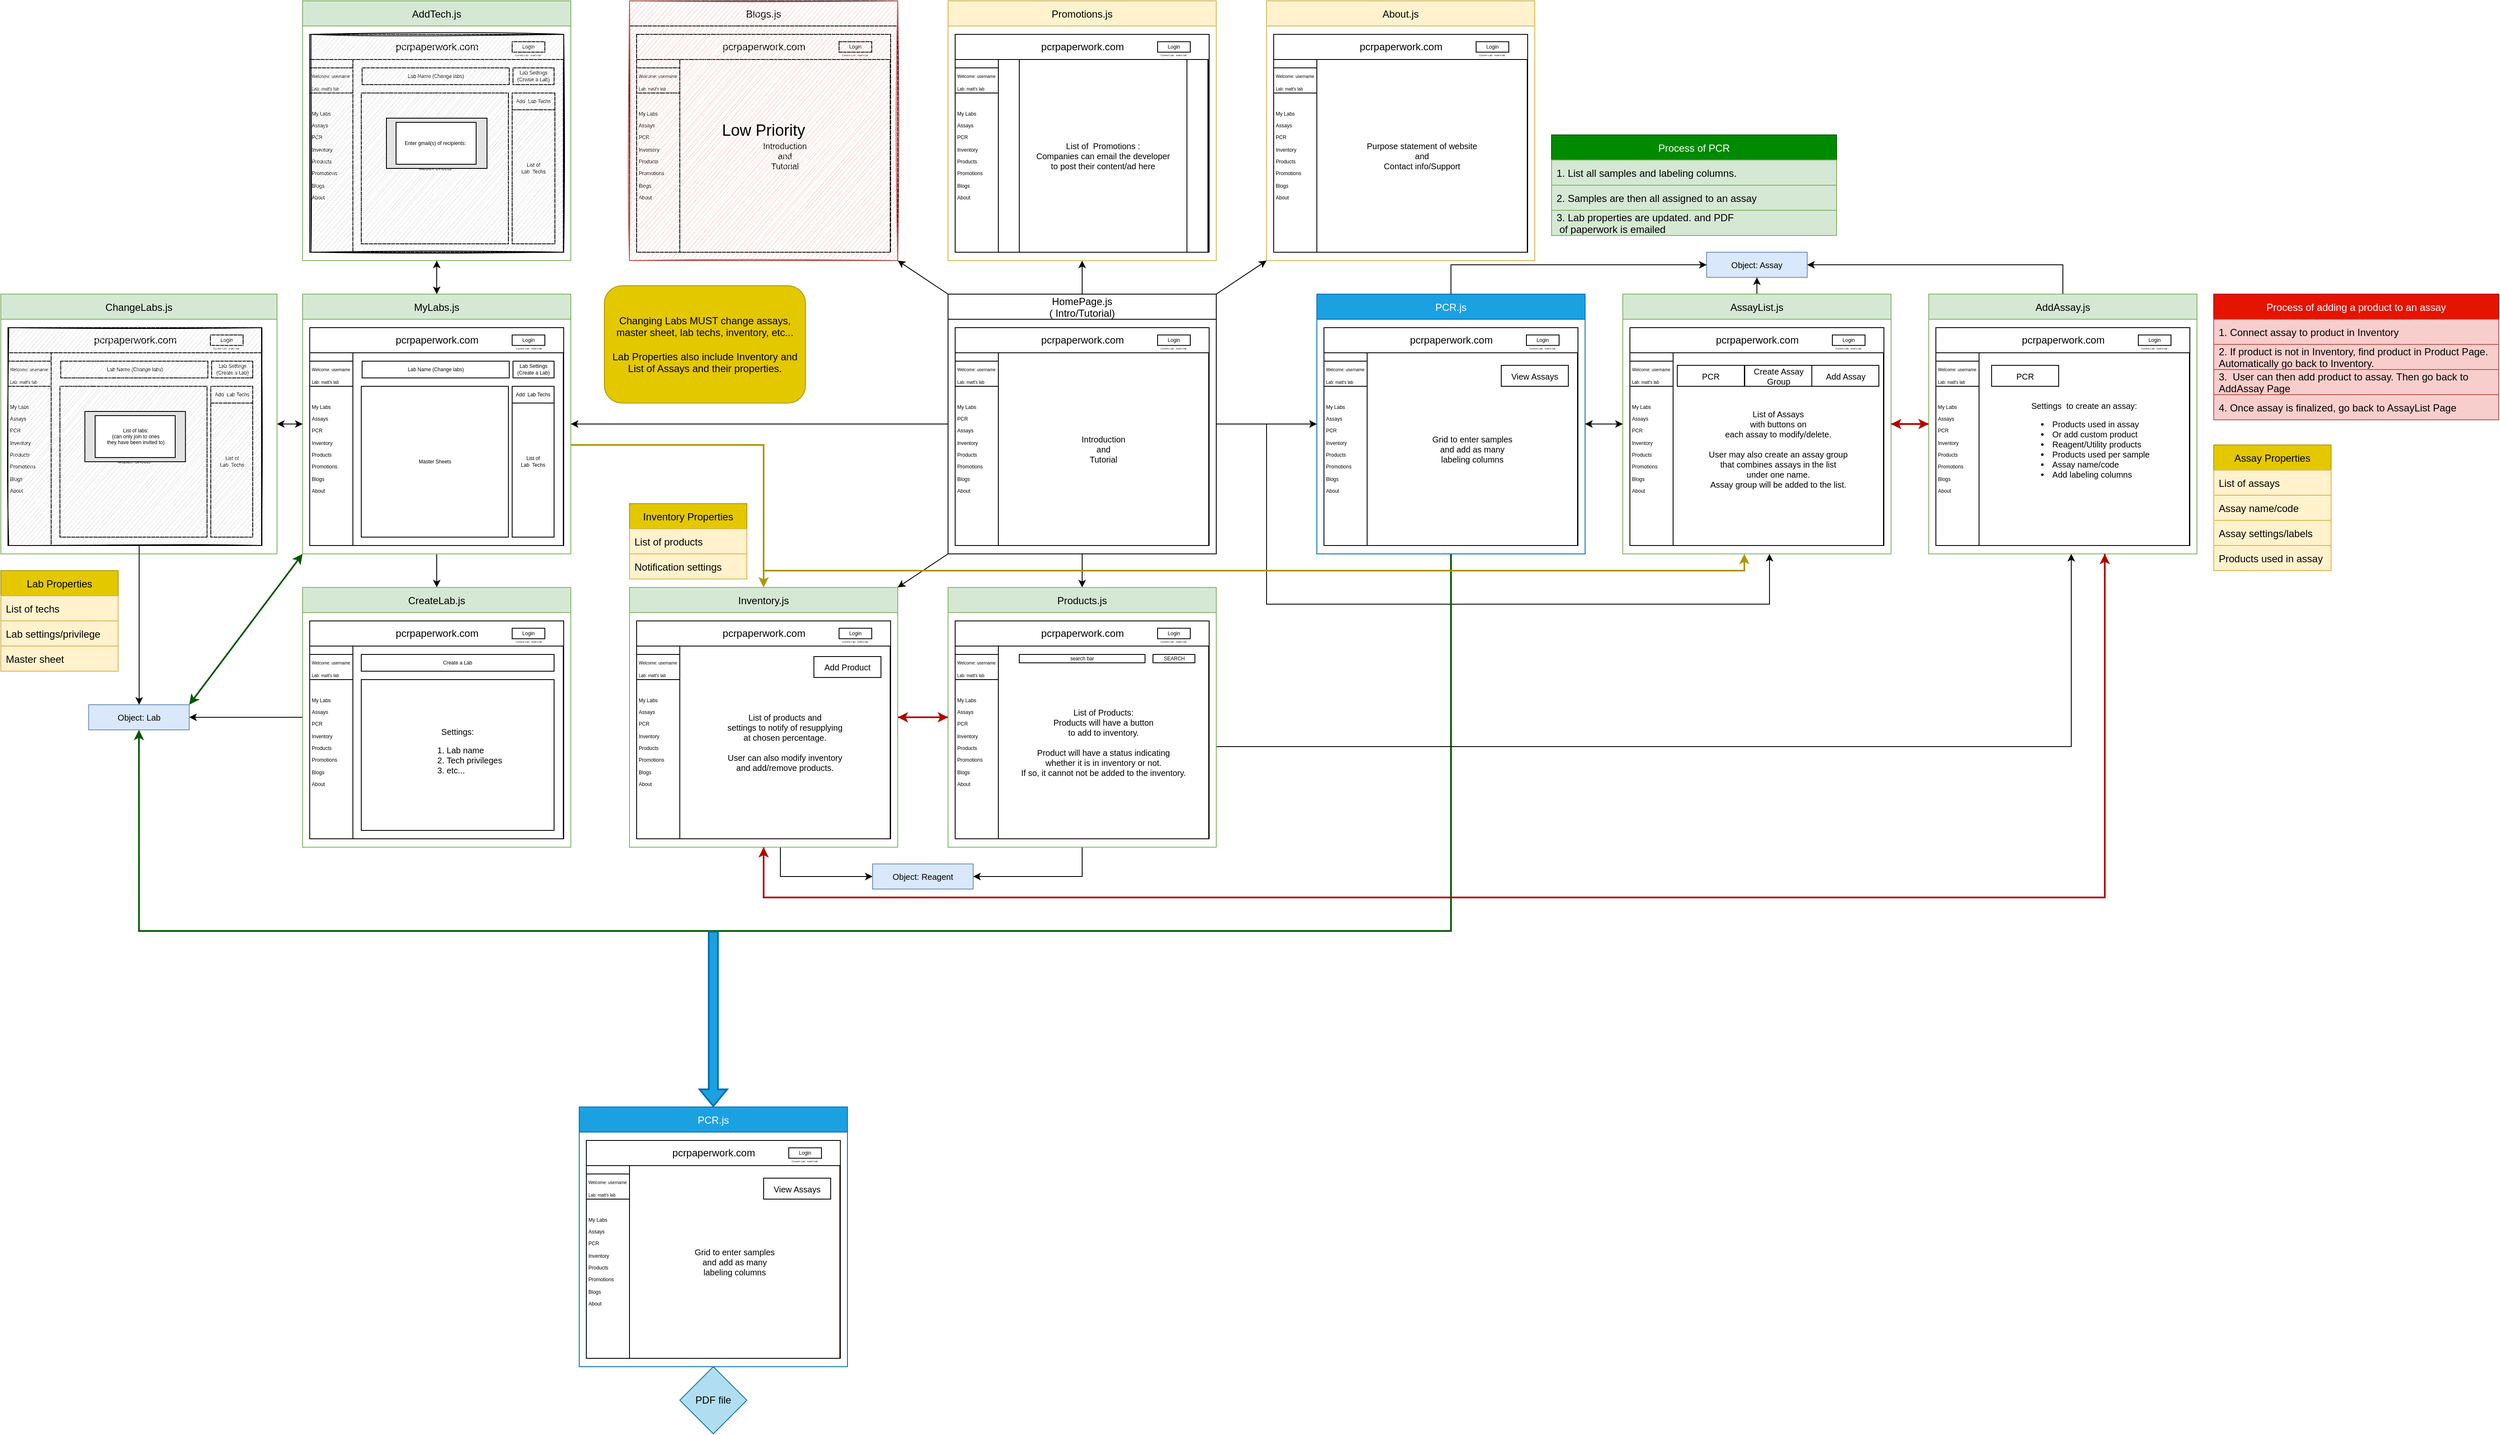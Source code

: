 <mxfile version="20.3.0" type="github" pages="4">
  <diagram id="LaU50FEgYTBbN2ljfZ3S" name="Overview">
    <mxGraphModel dx="5788" dy="2265" grid="1" gridSize="10" guides="1" tooltips="1" connect="1" arrows="1" fold="1" page="1" pageScale="1" pageWidth="850" pageHeight="1100" math="0" shadow="0">
      <root>
        <mxCell id="0" />
        <mxCell id="1" parent="0" />
        <mxCell id="JK3jXlClNwFspz71vpZK-48" style="edgeStyle=elbowEdgeStyle;rounded=0;orthogonalLoop=1;jettySize=auto;html=1;entryX=1;entryY=0.5;entryDx=0;entryDy=0;fontSize=6;" parent="1" source="TSWFRNveR_eCSNxllhdP-13" target="JK3jXlClNwFspz71vpZK-1" edge="1">
          <mxGeometry relative="1" as="geometry" />
        </mxCell>
        <mxCell id="cyD56U8mkS8DnS-TQXg8-62" style="edgeStyle=orthogonalEdgeStyle;rounded=0;orthogonalLoop=1;jettySize=auto;html=1;entryX=0;entryY=0.5;entryDx=0;entryDy=0;fontSize=3;" parent="1" source="TSWFRNveR_eCSNxllhdP-13" target="cyD56U8mkS8DnS-TQXg8-53" edge="1">
          <mxGeometry relative="1" as="geometry">
            <Array as="points">
              <mxPoint x="-190" y="515" />
              <mxPoint x="-190" y="515" />
            </Array>
          </mxGeometry>
        </mxCell>
        <mxCell id="cyD56U8mkS8DnS-TQXg8-124" style="edgeStyle=orthogonalEdgeStyle;rounded=0;orthogonalLoop=1;jettySize=auto;html=1;entryX=0.5;entryY=1;entryDx=0;entryDy=0;fontSize=3;" parent="1" source="TSWFRNveR_eCSNxllhdP-13" target="cyD56U8mkS8DnS-TQXg8-63" edge="1">
          <mxGeometry relative="1" as="geometry" />
        </mxCell>
        <mxCell id="cyD56U8mkS8DnS-TQXg8-142" style="edgeStyle=orthogonalEdgeStyle;rounded=0;orthogonalLoop=1;jettySize=auto;html=1;entryX=0.5;entryY=0;entryDx=0;entryDy=0;fontSize=10;" parent="1" source="TSWFRNveR_eCSNxllhdP-13" target="cyD56U8mkS8DnS-TQXg8-109" edge="1">
          <mxGeometry relative="1" as="geometry" />
        </mxCell>
        <mxCell id="cyD56U8mkS8DnS-TQXg8-215" style="edgeStyle=orthogonalEdgeStyle;rounded=0;orthogonalLoop=1;jettySize=auto;html=1;exitX=1;exitY=0.5;exitDx=0;exitDy=0;fontSize=10;jumpSize=6;" parent="1" source="TSWFRNveR_eCSNxllhdP-13" edge="1">
          <mxGeometry relative="1" as="geometry">
            <mxPoint x="440" y="670" as="targetPoint" />
            <Array as="points">
              <mxPoint x="-160" y="515" />
              <mxPoint x="-160" y="730" />
              <mxPoint x="440" y="730" />
            </Array>
          </mxGeometry>
        </mxCell>
        <mxCell id="TSWFRNveR_eCSNxllhdP-13" value="HomePage.js&#xa;( Intro/Tutorial)" style="swimlane;startSize=30;fontStyle=0;" parent="1" vertex="1">
          <mxGeometry x="-540" y="360" width="320" height="310" as="geometry">
            <mxRectangle x="-495" y="10" width="140" height="30" as="alternateBounds" />
          </mxGeometry>
        </mxCell>
        <mxCell id="TSWFRNveR_eCSNxllhdP-18" value="pcrpaperwork.com" style="rounded=0;whiteSpace=wrap;html=1;align=center;" parent="TSWFRNveR_eCSNxllhdP-13" vertex="1">
          <mxGeometry x="8.5" y="40" width="303" height="30" as="geometry" />
        </mxCell>
        <mxCell id="TSWFRNveR_eCSNxllhdP-20" value="" style="rounded=0;whiteSpace=wrap;html=1;" parent="TSWFRNveR_eCSNxllhdP-13" vertex="1">
          <mxGeometry x="8.5" y="70" width="303" height="230" as="geometry" />
        </mxCell>
        <mxCell id="TSWFRNveR_eCSNxllhdP-36" value="Login" style="rounded=0;whiteSpace=wrap;html=1;fontSize=6;" parent="TSWFRNveR_eCSNxllhdP-13" vertex="1">
          <mxGeometry x="250" y="48.75" width="39" height="12.5" as="geometry" />
        </mxCell>
        <mxCell id="TSWFRNveR_eCSNxllhdP-40" value="" style="shape=image;html=1;verticalAlign=top;verticalLabelPosition=bottom;labelBackgroundColor=#ffffff;imageAspect=0;aspect=fixed;image=https://cdn4.iconfinder.com/data/icons/essential-app-2/16/burger-menu-more-panel-128.png;fontSize=6;" parent="TSWFRNveR_eCSNxllhdP-13" vertex="1">
          <mxGeometry x="30" y="46" width="18" height="18" as="geometry" />
        </mxCell>
        <mxCell id="TSWFRNveR_eCSNxllhdP-41" value="My Labs&lt;br&gt;&lt;br&gt;PCR&lt;br&gt;&lt;br&gt;Assays&lt;br&gt;&lt;br&gt;Inventory&lt;br&gt;&lt;br&gt;Products&lt;br&gt;&lt;br&gt;Promotions&lt;br&gt;&lt;br&gt;Blogs&lt;br&gt;&lt;br&gt;About" style="rounded=0;whiteSpace=wrap;html=1;fontSize=6;align=left;" parent="TSWFRNveR_eCSNxllhdP-13" vertex="1">
          <mxGeometry x="8.5" y="70" width="51.5" height="230" as="geometry" />
        </mxCell>
        <mxCell id="TSWFRNveR_eCSNxllhdP-35" value="&lt;font size=&quot;1&quot;&gt;Introduction&lt;br&gt;and&lt;br&gt;Tutorial&lt;br&gt;&lt;/font&gt;" style="rounded=0;whiteSpace=wrap;html=1;fontSize=5;" parent="TSWFRNveR_eCSNxllhdP-13" vertex="1">
          <mxGeometry x="60" y="70" width="251" height="230" as="geometry" />
        </mxCell>
        <mxCell id="JK3jXlClNwFspz71vpZK-9" value="&lt;span style=&quot;font-size: 5px;&quot;&gt;Welcome: username&lt;/span&gt;&lt;br style=&quot;font-size: 5px;&quot;&gt;&lt;span style=&quot;font-size: 5px;&quot;&gt;Lab: matt&#39;s lab&lt;/span&gt;" style="rounded=0;whiteSpace=wrap;html=1;align=left;" parent="TSWFRNveR_eCSNxllhdP-13" vertex="1">
          <mxGeometry x="8.5" y="80" width="51.5" height="30" as="geometry" />
        </mxCell>
        <mxCell id="cyD56U8mkS8DnS-TQXg8-34" value="&lt;font style=&quot;font-size: 3px;&quot;&gt;&lt;font style=&quot;font-size: 3px;&quot;&gt;Current Lab:&lt;/font&gt;&amp;nbsp; matt&#39;s lab&lt;/font&gt;" style="rounded=0;whiteSpace=wrap;html=1;shadow=0;glass=0;sketch=0;fontSize=6;" parent="TSWFRNveR_eCSNxllhdP-13" vertex="1">
          <mxGeometry x="249" y="64" width="40" as="geometry" />
        </mxCell>
        <mxCell id="JK3jXlClNwFspz71vpZK-50" style="edgeStyle=elbowEdgeStyle;rounded=0;orthogonalLoop=1;jettySize=auto;html=1;entryX=0.5;entryY=0;entryDx=0;entryDy=0;fontSize=6;" parent="1" source="JK3jXlClNwFspz71vpZK-1" target="JK3jXlClNwFspz71vpZK-15" edge="1">
          <mxGeometry relative="1" as="geometry" />
        </mxCell>
        <mxCell id="cyD56U8mkS8DnS-TQXg8-13" style="edgeStyle=orthogonalEdgeStyle;rounded=0;orthogonalLoop=1;jettySize=auto;html=1;entryX=0.5;entryY=1;entryDx=0;entryDy=0;" parent="1" source="JK3jXlClNwFspz71vpZK-1" target="cyD56U8mkS8DnS-TQXg8-1" edge="1">
          <mxGeometry relative="1" as="geometry" />
        </mxCell>
        <mxCell id="cyD56U8mkS8DnS-TQXg8-135" style="edgeStyle=orthogonalEdgeStyle;rounded=0;orthogonalLoop=1;jettySize=auto;html=1;entryX=1;entryY=0.5;entryDx=0;entryDy=0;fontSize=3;" parent="1" source="JK3jXlClNwFspz71vpZK-1" target="JK3jXlClNwFspz71vpZK-27" edge="1">
          <mxGeometry relative="1" as="geometry" />
        </mxCell>
        <mxCell id="cyD56U8mkS8DnS-TQXg8-231" style="edgeStyle=orthogonalEdgeStyle;rounded=0;orthogonalLoop=1;jettySize=auto;html=1;fontSize=10;entryX=0.5;entryY=0;entryDx=0;entryDy=0;fillColor=#e3c800;strokeColor=#B09500;strokeWidth=2;" parent="1" source="JK3jXlClNwFspz71vpZK-1" target="cyD56U8mkS8DnS-TQXg8-100" edge="1">
          <mxGeometry relative="1" as="geometry">
            <mxPoint x="-800" y="630" as="targetPoint" />
            <Array as="points">
              <mxPoint x="-760" y="540" />
            </Array>
          </mxGeometry>
        </mxCell>
        <mxCell id="JK3jXlClNwFspz71vpZK-1" value="MyLabs.js" style="swimlane;startSize=30;fontStyle=0;fillColor=#d5e8d4;strokeColor=#82b366;" parent="1" vertex="1">
          <mxGeometry x="-1310" y="360" width="320" height="310" as="geometry">
            <mxRectangle x="-495" y="80" width="140" height="30" as="alternateBounds" />
          </mxGeometry>
        </mxCell>
        <mxCell id="JK3jXlClNwFspz71vpZK-2" value="pcrpaperwork.com" style="rounded=0;whiteSpace=wrap;html=1;align=center;" parent="JK3jXlClNwFspz71vpZK-1" vertex="1">
          <mxGeometry x="8.5" y="40" width="303" height="30" as="geometry" />
        </mxCell>
        <mxCell id="JK3jXlClNwFspz71vpZK-3" value="" style="rounded=0;whiteSpace=wrap;html=1;" parent="JK3jXlClNwFspz71vpZK-1" vertex="1">
          <mxGeometry x="8.5" y="70" width="303" height="230" as="geometry" />
        </mxCell>
        <mxCell id="JK3jXlClNwFspz71vpZK-4" value="Login" style="rounded=0;whiteSpace=wrap;html=1;fontSize=6;" parent="JK3jXlClNwFspz71vpZK-1" vertex="1">
          <mxGeometry x="250" y="48.75" width="39" height="12.5" as="geometry" />
        </mxCell>
        <mxCell id="JK3jXlClNwFspz71vpZK-5" value="" style="shape=image;html=1;verticalAlign=top;verticalLabelPosition=bottom;labelBackgroundColor=#ffffff;imageAspect=0;aspect=fixed;image=https://cdn4.iconfinder.com/data/icons/essential-app-2/16/burger-menu-more-panel-128.png;fontSize=6;" parent="JK3jXlClNwFspz71vpZK-1" vertex="1">
          <mxGeometry x="30" y="46" width="18" height="18" as="geometry" />
        </mxCell>
        <mxCell id="JK3jXlClNwFspz71vpZK-6" value="My Labs&lt;br&gt;&lt;br&gt;Assays&lt;br&gt;&lt;br&gt;PCR&lt;br&gt;&lt;br&gt;Inventory&lt;br&gt;&lt;br&gt;Products&lt;br&gt;&lt;br&gt;Promotions&lt;br&gt;&lt;br&gt;Blogs&lt;br&gt;&lt;br&gt;About" style="rounded=0;whiteSpace=wrap;html=1;fontSize=6;align=left;" parent="JK3jXlClNwFspz71vpZK-1" vertex="1">
          <mxGeometry x="8.5" y="70" width="51.5" height="230" as="geometry" />
        </mxCell>
        <mxCell id="JK3jXlClNwFspz71vpZK-7" value="" style="rounded=0;whiteSpace=wrap;html=1;fontSize=5;" parent="JK3jXlClNwFspz71vpZK-1" vertex="1">
          <mxGeometry x="60" y="70" width="251" height="230" as="geometry" />
        </mxCell>
        <mxCell id="JK3jXlClNwFspz71vpZK-8" value="&lt;font style=&quot;font-size: 5px;&quot;&gt;Welcome: username&lt;br&gt;Lab: matt&#39;s lab&lt;/font&gt;" style="rounded=0;whiteSpace=wrap;html=1;align=left;" parent="JK3jXlClNwFspz71vpZK-1" vertex="1">
          <mxGeometry x="8.5" y="80" width="51.5" height="30" as="geometry" />
        </mxCell>
        <mxCell id="JK3jXlClNwFspz71vpZK-10" value="Lab Name (Change labs)" style="rounded=0;whiteSpace=wrap;html=1;fontSize=6;" parent="JK3jXlClNwFspz71vpZK-1" vertex="1">
          <mxGeometry x="71" y="80" width="175.5" height="20" as="geometry" />
        </mxCell>
        <mxCell id="JK3jXlClNwFspz71vpZK-11" value="Master Sheets&lt;br&gt;" style="rounded=0;whiteSpace=wrap;html=1;fontSize=6;" parent="JK3jXlClNwFspz71vpZK-1" vertex="1">
          <mxGeometry x="70" y="110" width="175.5" height="180" as="geometry" />
        </mxCell>
        <mxCell id="JK3jXlClNwFspz71vpZK-12" value="List of &lt;br&gt;Lab&amp;nbsp; Techs" style="rounded=0;whiteSpace=wrap;html=1;fontSize=6;" parent="JK3jXlClNwFspz71vpZK-1" vertex="1">
          <mxGeometry x="250" y="110" width="50" height="180" as="geometry" />
        </mxCell>
        <mxCell id="JK3jXlClNwFspz71vpZK-13" value="Lab Settings&lt;br&gt;(Create a Lab)" style="rounded=0;whiteSpace=wrap;html=1;fontSize=6;" parent="JK3jXlClNwFspz71vpZK-1" vertex="1">
          <mxGeometry x="251" y="80" width="49" height="20" as="geometry" />
        </mxCell>
        <mxCell id="cyD56U8mkS8DnS-TQXg8-14" value="&lt;font style=&quot;font-size: 6px;&quot;&gt;Add&amp;nbsp; Lab Techs&lt;/font&gt;" style="rounded=0;whiteSpace=wrap;html=1;fontSize=5;" parent="JK3jXlClNwFspz71vpZK-1" vertex="1">
          <mxGeometry x="250" y="110" width="50" height="20" as="geometry" />
        </mxCell>
        <mxCell id="cyD56U8mkS8DnS-TQXg8-36" value="&lt;font style=&quot;font-size: 3px;&quot;&gt;&lt;font style=&quot;font-size: 3px;&quot;&gt;Current Lab:&lt;/font&gt;&amp;nbsp; matt&#39;s lab&lt;/font&gt;" style="rounded=0;whiteSpace=wrap;html=1;shadow=0;glass=0;sketch=0;fontSize=6;" parent="JK3jXlClNwFspz71vpZK-1" vertex="1">
          <mxGeometry x="249.5" y="64" width="40" as="geometry" />
        </mxCell>
        <mxCell id="cyD56U8mkS8DnS-TQXg8-163" style="edgeStyle=elbowEdgeStyle;rounded=0;orthogonalLoop=1;jettySize=auto;html=1;entryX=1;entryY=0.5;entryDx=0;entryDy=0;fontSize=10;" parent="1" source="JK3jXlClNwFspz71vpZK-15" target="cyD56U8mkS8DnS-TQXg8-161" edge="1">
          <mxGeometry relative="1" as="geometry" />
        </mxCell>
        <mxCell id="JK3jXlClNwFspz71vpZK-15" value="CreateLab.js" style="swimlane;startSize=30;fontStyle=0;fillColor=#d5e8d4;strokeColor=#82b366;" parent="1" vertex="1">
          <mxGeometry x="-1310" y="710" width="320" height="310" as="geometry">
            <mxRectangle x="-495" y="80" width="140" height="30" as="alternateBounds" />
          </mxGeometry>
        </mxCell>
        <mxCell id="JK3jXlClNwFspz71vpZK-16" value="pcrpaperwork.com" style="rounded=0;whiteSpace=wrap;html=1;align=center;" parent="JK3jXlClNwFspz71vpZK-15" vertex="1">
          <mxGeometry x="8.5" y="40" width="303" height="30" as="geometry" />
        </mxCell>
        <mxCell id="JK3jXlClNwFspz71vpZK-17" value="" style="rounded=0;whiteSpace=wrap;html=1;" parent="JK3jXlClNwFspz71vpZK-15" vertex="1">
          <mxGeometry x="8.5" y="70" width="303" height="230" as="geometry" />
        </mxCell>
        <mxCell id="JK3jXlClNwFspz71vpZK-18" value="Login" style="rounded=0;whiteSpace=wrap;html=1;fontSize=6;" parent="JK3jXlClNwFspz71vpZK-15" vertex="1">
          <mxGeometry x="250" y="48.75" width="39" height="12.5" as="geometry" />
        </mxCell>
        <mxCell id="JK3jXlClNwFspz71vpZK-19" value="" style="shape=image;html=1;verticalAlign=top;verticalLabelPosition=bottom;labelBackgroundColor=#ffffff;imageAspect=0;aspect=fixed;image=https://cdn4.iconfinder.com/data/icons/essential-app-2/16/burger-menu-more-panel-128.png;fontSize=6;" parent="JK3jXlClNwFspz71vpZK-15" vertex="1">
          <mxGeometry x="30" y="46" width="18" height="18" as="geometry" />
        </mxCell>
        <mxCell id="JK3jXlClNwFspz71vpZK-20" value="My Labs&lt;br&gt;&lt;br&gt;Assays&lt;br&gt;&lt;br&gt;PCR&lt;br&gt;&lt;br&gt;Inventory&lt;br&gt;&lt;br&gt;Products&lt;br&gt;&lt;br&gt;Promotions&lt;br&gt;&lt;br&gt;Blogs&lt;br&gt;&lt;br&gt;About" style="rounded=0;whiteSpace=wrap;html=1;fontSize=6;align=left;" parent="JK3jXlClNwFspz71vpZK-15" vertex="1">
          <mxGeometry x="8.5" y="70" width="51.5" height="230" as="geometry" />
        </mxCell>
        <mxCell id="JK3jXlClNwFspz71vpZK-21" value="" style="rounded=0;whiteSpace=wrap;html=1;fontSize=5;" parent="JK3jXlClNwFspz71vpZK-15" vertex="1">
          <mxGeometry x="60" y="70" width="251" height="230" as="geometry" />
        </mxCell>
        <mxCell id="JK3jXlClNwFspz71vpZK-22" value="&lt;span style=&quot;font-size: 5px;&quot;&gt;Welcome: username&lt;/span&gt;&lt;br style=&quot;font-size: 5px;&quot;&gt;&lt;span style=&quot;font-size: 5px;&quot;&gt;Lab: matt&#39;s lab&lt;/span&gt;" style="rounded=0;whiteSpace=wrap;html=1;align=left;" parent="JK3jXlClNwFspz71vpZK-15" vertex="1">
          <mxGeometry x="8.5" y="80" width="51.5" height="30" as="geometry" />
        </mxCell>
        <mxCell id="JK3jXlClNwFspz71vpZK-23" value="Create a Lab" style="rounded=0;whiteSpace=wrap;html=1;fontSize=6;" parent="JK3jXlClNwFspz71vpZK-15" vertex="1">
          <mxGeometry x="70" y="80" width="230" height="20" as="geometry" />
        </mxCell>
        <mxCell id="JK3jXlClNwFspz71vpZK-24" value="&lt;font style=&quot;font-size: 10px;&quot;&gt;Settings:&lt;br&gt;&lt;/font&gt;&lt;ol style=&quot;font-size: 10px;&quot;&gt;&lt;li style=&quot;text-align: left;&quot;&gt;&lt;font style=&quot;font-size: 10px;&quot;&gt;Lab name&lt;/font&gt;&lt;/li&gt;&lt;li style=&quot;text-align: left;&quot;&gt;&lt;font style=&quot;font-size: 10px;&quot;&gt;Tech privileges&lt;/font&gt;&lt;/li&gt;&lt;li style=&quot;text-align: left;&quot;&gt;&lt;font style=&quot;font-size: 10px;&quot;&gt;etc...&lt;/font&gt;&lt;/li&gt;&lt;/ol&gt;" style="rounded=0;whiteSpace=wrap;html=1;fontSize=6;align=center;" parent="JK3jXlClNwFspz71vpZK-15" vertex="1">
          <mxGeometry x="70" y="110" width="230" height="180" as="geometry" />
        </mxCell>
        <mxCell id="cyD56U8mkS8DnS-TQXg8-32" value="&lt;font style=&quot;font-size: 3px;&quot;&gt;&lt;font style=&quot;font-size: 3px;&quot;&gt;Current Lab:&lt;/font&gt;&amp;nbsp; matt&#39;s lab&lt;/font&gt;" style="rounded=0;whiteSpace=wrap;html=1;shadow=0;glass=0;sketch=0;fontSize=6;" parent="JK3jXlClNwFspz71vpZK-15" vertex="1">
          <mxGeometry x="250" y="64" width="40" as="geometry" />
        </mxCell>
        <mxCell id="2jOCDJVjYcCqVUAFOC5I-30" style="edgeStyle=orthogonalEdgeStyle;rounded=0;jumpSize=6;orthogonalLoop=1;jettySize=auto;html=1;entryX=0;entryY=0.5;entryDx=0;entryDy=0;strokeWidth=1;" edge="1" parent="1" source="JK3jXlClNwFspz71vpZK-27" target="JK3jXlClNwFspz71vpZK-1">
          <mxGeometry relative="1" as="geometry" />
        </mxCell>
        <mxCell id="JK3jXlClNwFspz71vpZK-27" value="ChangeLabs.js" style="swimlane;startSize=30;fontStyle=0;fillColor=#d5e8d4;strokeColor=#82b366;" parent="1" vertex="1">
          <mxGeometry x="-1670" y="360" width="329.5" height="310" as="geometry">
            <mxRectangle x="-495" y="80" width="140" height="30" as="alternateBounds" />
          </mxGeometry>
        </mxCell>
        <mxCell id="JK3jXlClNwFspz71vpZK-28" value="pcrpaperwork.com" style="rounded=0;whiteSpace=wrap;html=1;align=center;" parent="JK3jXlClNwFspz71vpZK-27" vertex="1">
          <mxGeometry x="8.5" y="40" width="303" height="30" as="geometry" />
        </mxCell>
        <mxCell id="JK3jXlClNwFspz71vpZK-29" value="" style="rounded=0;whiteSpace=wrap;html=1;" parent="JK3jXlClNwFspz71vpZK-27" vertex="1">
          <mxGeometry x="8.5" y="70" width="303" height="230" as="geometry" />
        </mxCell>
        <mxCell id="JK3jXlClNwFspz71vpZK-30" value="Login" style="rounded=0;whiteSpace=wrap;html=1;fontSize=6;" parent="JK3jXlClNwFspz71vpZK-27" vertex="1">
          <mxGeometry x="250" y="48.75" width="39" height="12.5" as="geometry" />
        </mxCell>
        <mxCell id="JK3jXlClNwFspz71vpZK-31" value="" style="shape=image;html=1;verticalAlign=top;verticalLabelPosition=bottom;labelBackgroundColor=#ffffff;imageAspect=0;aspect=fixed;image=https://cdn4.iconfinder.com/data/icons/essential-app-2/16/burger-menu-more-panel-128.png;fontSize=6;" parent="JK3jXlClNwFspz71vpZK-27" vertex="1">
          <mxGeometry x="30" y="46" width="18" height="18" as="geometry" />
        </mxCell>
        <mxCell id="JK3jXlClNwFspz71vpZK-32" value="My Labs&lt;br&gt;&lt;br&gt;Assays&lt;br&gt;&lt;br&gt;PCR&lt;br&gt;&lt;br&gt;Inventory&lt;br&gt;&lt;br&gt;Products&lt;br&gt;&lt;br&gt;Promotions&lt;br&gt;&lt;br&gt;Blogs&lt;br&gt;&lt;br&gt;About" style="rounded=0;whiteSpace=wrap;html=1;fontSize=6;align=left;" parent="JK3jXlClNwFspz71vpZK-27" vertex="1">
          <mxGeometry x="8.5" y="70" width="51.5" height="230" as="geometry" />
        </mxCell>
        <mxCell id="JK3jXlClNwFspz71vpZK-33" value="" style="rounded=0;whiteSpace=wrap;html=1;fontSize=5;" parent="JK3jXlClNwFspz71vpZK-27" vertex="1">
          <mxGeometry x="60" y="70" width="251" height="230" as="geometry" />
        </mxCell>
        <mxCell id="JK3jXlClNwFspz71vpZK-34" value="&lt;span style=&quot;font-size: 5px;&quot;&gt;Welcome: username&lt;/span&gt;&lt;br style=&quot;font-size: 5px;&quot;&gt;&lt;span style=&quot;font-size: 5px;&quot;&gt;Lab: matt&#39;s lab&lt;/span&gt;" style="rounded=0;whiteSpace=wrap;html=1;align=left;" parent="JK3jXlClNwFspz71vpZK-27" vertex="1">
          <mxGeometry x="8.5" y="80" width="51.5" height="30" as="geometry" />
        </mxCell>
        <mxCell id="cyD56U8mkS8DnS-TQXg8-35" value="&lt;font style=&quot;font-size: 3px;&quot;&gt;&lt;font style=&quot;font-size: 3px;&quot;&gt;Current Lab:&lt;/font&gt;&amp;nbsp; matt&#39;s lab&lt;/font&gt;" style="rounded=0;whiteSpace=wrap;html=1;shadow=0;glass=0;sketch=0;fontSize=6;" parent="JK3jXlClNwFspz71vpZK-27" vertex="1">
          <mxGeometry x="249" y="64" width="40" as="geometry" />
        </mxCell>
        <mxCell id="cyD56U8mkS8DnS-TQXg8-48" value="Lab Name (Change labs)" style="rounded=0;whiteSpace=wrap;html=1;fontSize=6;" parent="JK3jXlClNwFspz71vpZK-27" vertex="1">
          <mxGeometry x="71.5" y="80" width="175.5" height="20" as="geometry" />
        </mxCell>
        <mxCell id="cyD56U8mkS8DnS-TQXg8-49" value="Master Sheets&lt;br&gt;" style="rounded=0;whiteSpace=wrap;html=1;fontSize=6;" parent="JK3jXlClNwFspz71vpZK-27" vertex="1">
          <mxGeometry x="70.5" y="110" width="175.5" height="180" as="geometry" />
        </mxCell>
        <mxCell id="cyD56U8mkS8DnS-TQXg8-50" value="List of &lt;br&gt;Lab&amp;nbsp; Techs" style="rounded=0;whiteSpace=wrap;html=1;fontSize=6;" parent="JK3jXlClNwFspz71vpZK-27" vertex="1">
          <mxGeometry x="250.5" y="110" width="50" height="180" as="geometry" />
        </mxCell>
        <mxCell id="cyD56U8mkS8DnS-TQXg8-51" value="Lab Settings&lt;br&gt;(Create a Lab)" style="rounded=0;whiteSpace=wrap;html=1;fontSize=6;" parent="JK3jXlClNwFspz71vpZK-27" vertex="1">
          <mxGeometry x="251.5" y="80" width="49" height="20" as="geometry" />
        </mxCell>
        <mxCell id="cyD56U8mkS8DnS-TQXg8-52" value="&lt;font style=&quot;font-size: 6px;&quot;&gt;Add&amp;nbsp; Lab Techs&lt;/font&gt;" style="rounded=0;whiteSpace=wrap;html=1;fontSize=5;" parent="JK3jXlClNwFspz71vpZK-27" vertex="1">
          <mxGeometry x="250.5" y="110" width="50" height="20" as="geometry" />
        </mxCell>
        <mxCell id="cyD56U8mkS8DnS-TQXg8-38" value="" style="rounded=0;whiteSpace=wrap;html=1;fontSize=6;fillColor=#E3E3E3;glass=0;sketch=1;shadow=0;" parent="JK3jXlClNwFspz71vpZK-27" vertex="1">
          <mxGeometry x="9.5" y="40" width="301.5" height="260" as="geometry" />
        </mxCell>
        <mxCell id="cyD56U8mkS8DnS-TQXg8-39" value="" style="rounded=0;whiteSpace=wrap;html=1;shadow=0;glass=0;sketch=0;fontSize=6;fillColor=#E3E3E3;" parent="JK3jXlClNwFspz71vpZK-27" vertex="1">
          <mxGeometry x="100.25" y="140" width="120" height="60" as="geometry" />
        </mxCell>
        <mxCell id="cyD56U8mkS8DnS-TQXg8-40" value="List of labs:&lt;br&gt;(can only join to ones&lt;br&gt;they have been invited to)" style="rounded=0;whiteSpace=wrap;html=1;shadow=0;glass=0;sketch=0;fontSize=6;" parent="JK3jXlClNwFspz71vpZK-27" vertex="1">
          <mxGeometry x="112.5" y="145" width="95.5" height="50" as="geometry" />
        </mxCell>
        <mxCell id="2jOCDJVjYcCqVUAFOC5I-29" style="edgeStyle=orthogonalEdgeStyle;rounded=0;jumpSize=6;orthogonalLoop=1;jettySize=auto;html=1;strokeWidth=1;" edge="1" parent="1" source="cyD56U8mkS8DnS-TQXg8-1">
          <mxGeometry relative="1" as="geometry">
            <mxPoint x="-1150" y="360" as="targetPoint" />
          </mxGeometry>
        </mxCell>
        <mxCell id="cyD56U8mkS8DnS-TQXg8-1" value="AddTech.js" style="swimlane;startSize=30;fontStyle=0;fillColor=#d5e8d4;strokeColor=#82b366;" parent="1" vertex="1">
          <mxGeometry x="-1310" y="10" width="320" height="310" as="geometry">
            <mxRectangle x="-495" y="80" width="140" height="30" as="alternateBounds" />
          </mxGeometry>
        </mxCell>
        <mxCell id="cyD56U8mkS8DnS-TQXg8-2" value="pcrpaperwork.com" style="rounded=0;whiteSpace=wrap;html=1;align=center;" parent="cyD56U8mkS8DnS-TQXg8-1" vertex="1">
          <mxGeometry x="8.5" y="40" width="303" height="30" as="geometry" />
        </mxCell>
        <mxCell id="cyD56U8mkS8DnS-TQXg8-3" value="" style="rounded=0;whiteSpace=wrap;html=1;" parent="cyD56U8mkS8DnS-TQXg8-1" vertex="1">
          <mxGeometry x="8.5" y="70" width="303" height="230" as="geometry" />
        </mxCell>
        <mxCell id="cyD56U8mkS8DnS-TQXg8-4" value="Login" style="rounded=0;whiteSpace=wrap;html=1;fontSize=6;" parent="cyD56U8mkS8DnS-TQXg8-1" vertex="1">
          <mxGeometry x="250" y="48.75" width="39" height="12.5" as="geometry" />
        </mxCell>
        <mxCell id="cyD56U8mkS8DnS-TQXg8-5" value="" style="shape=image;html=1;verticalAlign=top;verticalLabelPosition=bottom;labelBackgroundColor=#ffffff;imageAspect=0;aspect=fixed;image=https://cdn4.iconfinder.com/data/icons/essential-app-2/16/burger-menu-more-panel-128.png;fontSize=6;" parent="cyD56U8mkS8DnS-TQXg8-1" vertex="1">
          <mxGeometry x="30" y="46" width="18" height="18" as="geometry" />
        </mxCell>
        <mxCell id="cyD56U8mkS8DnS-TQXg8-6" value="My Labs&lt;br&gt;&lt;br&gt;Assays&lt;br&gt;&lt;br&gt;PCR&lt;br&gt;&lt;br&gt;Inventory&lt;br&gt;&lt;br&gt;Products&lt;br&gt;&lt;br&gt;Promotions&lt;br&gt;&lt;br&gt;Blogs&lt;br&gt;&lt;br&gt;About" style="rounded=0;whiteSpace=wrap;html=1;fontSize=6;align=left;" parent="cyD56U8mkS8DnS-TQXg8-1" vertex="1">
          <mxGeometry x="8.5" y="70" width="51.5" height="230" as="geometry" />
        </mxCell>
        <mxCell id="cyD56U8mkS8DnS-TQXg8-7" value="" style="rounded=0;whiteSpace=wrap;html=1;fontSize=5;" parent="cyD56U8mkS8DnS-TQXg8-1" vertex="1">
          <mxGeometry x="60" y="70" width="251" height="230" as="geometry" />
        </mxCell>
        <mxCell id="cyD56U8mkS8DnS-TQXg8-8" value="&lt;span style=&quot;font-size: 5px;&quot;&gt;Welcome: username&lt;/span&gt;&lt;br style=&quot;font-size: 5px;&quot;&gt;&lt;span style=&quot;font-size: 5px;&quot;&gt;Lab: matt&#39;s lab&lt;/span&gt;" style="rounded=0;whiteSpace=wrap;html=1;align=left;" parent="cyD56U8mkS8DnS-TQXg8-1" vertex="1">
          <mxGeometry x="8.5" y="80" width="51.5" height="30" as="geometry" />
        </mxCell>
        <mxCell id="cyD56U8mkS8DnS-TQXg8-9" value="Lab Name (Change labs)" style="rounded=0;whiteSpace=wrap;html=1;fontSize=6;" parent="cyD56U8mkS8DnS-TQXg8-1" vertex="1">
          <mxGeometry x="71" y="80" width="175.5" height="20" as="geometry" />
        </mxCell>
        <mxCell id="cyD56U8mkS8DnS-TQXg8-10" value="Master Sheets&lt;br&gt;" style="rounded=0;whiteSpace=wrap;html=1;fontSize=6;" parent="cyD56U8mkS8DnS-TQXg8-1" vertex="1">
          <mxGeometry x="70" y="110" width="175.5" height="180" as="geometry" />
        </mxCell>
        <mxCell id="cyD56U8mkS8DnS-TQXg8-11" value="List of &lt;br&gt;Lab&amp;nbsp; Techs" style="rounded=0;whiteSpace=wrap;html=1;fontSize=6;" parent="cyD56U8mkS8DnS-TQXg8-1" vertex="1">
          <mxGeometry x="250" y="110" width="51" height="180" as="geometry" />
        </mxCell>
        <mxCell id="cyD56U8mkS8DnS-TQXg8-12" value="Lab Settings&lt;br&gt;(Create a Lab)" style="rounded=0;whiteSpace=wrap;html=1;fontSize=6;" parent="cyD56U8mkS8DnS-TQXg8-1" vertex="1">
          <mxGeometry x="251" y="80" width="49" height="20" as="geometry" />
        </mxCell>
        <mxCell id="cyD56U8mkS8DnS-TQXg8-28" value="&lt;font style=&quot;font-size: 6px;&quot;&gt;Add&amp;nbsp; Lab Techs&lt;/font&gt;" style="rounded=0;whiteSpace=wrap;html=1;fontSize=5;" parent="cyD56U8mkS8DnS-TQXg8-1" vertex="1">
          <mxGeometry x="250" y="110" width="51" height="20" as="geometry" />
        </mxCell>
        <mxCell id="cyD56U8mkS8DnS-TQXg8-37" value="&lt;font style=&quot;font-size: 3px;&quot;&gt;&lt;font style=&quot;font-size: 3px;&quot;&gt;Current Lab:&lt;/font&gt;&amp;nbsp; matt&#39;s lab&lt;/font&gt;" style="rounded=0;whiteSpace=wrap;html=1;shadow=0;glass=0;sketch=0;fontSize=6;" parent="cyD56U8mkS8DnS-TQXg8-1" vertex="1">
          <mxGeometry x="249" y="64" width="40" as="geometry" />
        </mxCell>
        <mxCell id="cyD56U8mkS8DnS-TQXg8-29" value="" style="rounded=0;whiteSpace=wrap;html=1;fontSize=6;fillColor=#E3E3E3;glass=0;sketch=1;shadow=0;" parent="cyD56U8mkS8DnS-TQXg8-1" vertex="1">
          <mxGeometry x="10" y="40" width="301.5" height="260" as="geometry" />
        </mxCell>
        <mxCell id="cyD56U8mkS8DnS-TQXg8-30" value="" style="rounded=0;whiteSpace=wrap;html=1;shadow=0;glass=0;sketch=0;fontSize=6;fillColor=#E3E3E3;" parent="cyD56U8mkS8DnS-TQXg8-1" vertex="1">
          <mxGeometry x="100" y="140" width="120" height="60" as="geometry" />
        </mxCell>
        <mxCell id="cyD56U8mkS8DnS-TQXg8-31" value="Enter gmail(s) of recipients:&amp;nbsp;&amp;nbsp;" style="rounded=0;whiteSpace=wrap;html=1;shadow=0;glass=0;sketch=0;fontSize=6;" parent="cyD56U8mkS8DnS-TQXg8-1" vertex="1">
          <mxGeometry x="111.5" y="145" width="95.5" height="50" as="geometry" />
        </mxCell>
        <mxCell id="cyD56U8mkS8DnS-TQXg8-172" style="edgeStyle=elbowEdgeStyle;rounded=0;orthogonalLoop=1;jettySize=auto;html=1;entryX=0;entryY=0.5;entryDx=0;entryDy=0;fontSize=10;" parent="1" source="cyD56U8mkS8DnS-TQXg8-53" edge="1">
          <mxGeometry relative="1" as="geometry">
            <mxPoint x="265" y="515" as="targetPoint" />
          </mxGeometry>
        </mxCell>
        <mxCell id="cyD56U8mkS8DnS-TQXg8-230" style="edgeStyle=orthogonalEdgeStyle;rounded=0;orthogonalLoop=1;jettySize=auto;html=1;fontSize=10;fillColor=#008a00;strokeColor=#005700;strokeWidth=2;jumpSize=6;entryX=0.5;entryY=1;entryDx=0;entryDy=0;" parent="1" source="cyD56U8mkS8DnS-TQXg8-53" edge="1" target="cyD56U8mkS8DnS-TQXg8-161">
          <mxGeometry relative="1" as="geometry">
            <mxPoint x="-1510" y="1100" as="targetPoint" />
            <Array as="points">
              <mxPoint x="60" y="1120" />
              <mxPoint x="-1505" y="1120" />
            </Array>
          </mxGeometry>
        </mxCell>
        <mxCell id="cyD56U8mkS8DnS-TQXg8-53" value="PCR.js" style="swimlane;startSize=30;fontStyle=0;fillColor=#1ba1e2;strokeColor=#006EAF;fontColor=#ffffff;" parent="1" vertex="1">
          <mxGeometry x="-100" y="360" width="320" height="310" as="geometry">
            <mxRectangle x="230" y="360" width="140" height="30" as="alternateBounds" />
          </mxGeometry>
        </mxCell>
        <mxCell id="cyD56U8mkS8DnS-TQXg8-54" value="pcrpaperwork.com" style="rounded=0;whiteSpace=wrap;html=1;align=center;" parent="cyD56U8mkS8DnS-TQXg8-53" vertex="1">
          <mxGeometry x="8.5" y="40" width="303" height="30" as="geometry" />
        </mxCell>
        <mxCell id="cyD56U8mkS8DnS-TQXg8-55" value="" style="rounded=0;whiteSpace=wrap;html=1;" parent="cyD56U8mkS8DnS-TQXg8-53" vertex="1">
          <mxGeometry x="8.5" y="70" width="303" height="230" as="geometry" />
        </mxCell>
        <mxCell id="cyD56U8mkS8DnS-TQXg8-56" value="Login" style="rounded=0;whiteSpace=wrap;html=1;fontSize=6;" parent="cyD56U8mkS8DnS-TQXg8-53" vertex="1">
          <mxGeometry x="250" y="48.75" width="39" height="12.5" as="geometry" />
        </mxCell>
        <mxCell id="cyD56U8mkS8DnS-TQXg8-57" value="" style="shape=image;html=1;verticalAlign=top;verticalLabelPosition=bottom;labelBackgroundColor=#ffffff;imageAspect=0;aspect=fixed;image=https://cdn4.iconfinder.com/data/icons/essential-app-2/16/burger-menu-more-panel-128.png;fontSize=6;" parent="cyD56U8mkS8DnS-TQXg8-53" vertex="1">
          <mxGeometry x="30" y="46" width="18" height="18" as="geometry" />
        </mxCell>
        <mxCell id="cyD56U8mkS8DnS-TQXg8-58" value="My Labs&lt;br&gt;&lt;br&gt;Assays&lt;br&gt;&lt;br&gt;PCR&lt;br&gt;&lt;br&gt;Inventory&lt;br&gt;&lt;br&gt;Products&lt;br&gt;&lt;br&gt;Promotions&lt;br&gt;&lt;br&gt;Blogs&lt;br&gt;&lt;br&gt;About" style="rounded=0;whiteSpace=wrap;html=1;fontSize=6;align=left;" parent="cyD56U8mkS8DnS-TQXg8-53" vertex="1">
          <mxGeometry x="8.5" y="70" width="51.5" height="230" as="geometry" />
        </mxCell>
        <mxCell id="cyD56U8mkS8DnS-TQXg8-59" value="&lt;font size=&quot;1&quot;&gt;Grid to enter samples&lt;br&gt;and add as many&lt;br&gt;labeling columns&lt;br&gt;&lt;/font&gt;" style="rounded=0;whiteSpace=wrap;html=1;fontSize=5;" parent="cyD56U8mkS8DnS-TQXg8-53" vertex="1">
          <mxGeometry x="60" y="70" width="251" height="230" as="geometry" />
        </mxCell>
        <mxCell id="cyD56U8mkS8DnS-TQXg8-60" value="&lt;span style=&quot;font-size: 5px;&quot;&gt;Welcome: username&lt;/span&gt;&lt;br style=&quot;font-size: 5px;&quot;&gt;&lt;span style=&quot;font-size: 5px;&quot;&gt;Lab: matt&#39;s lab&lt;/span&gt;" style="rounded=0;whiteSpace=wrap;html=1;align=left;" parent="cyD56U8mkS8DnS-TQXg8-53" vertex="1">
          <mxGeometry x="8.5" y="80" width="51.5" height="30" as="geometry" />
        </mxCell>
        <mxCell id="cyD56U8mkS8DnS-TQXg8-61" value="&lt;font style=&quot;font-size: 3px;&quot;&gt;&lt;font style=&quot;font-size: 3px;&quot;&gt;Current Lab:&lt;/font&gt;&amp;nbsp; matt&#39;s lab&lt;/font&gt;" style="rounded=0;whiteSpace=wrap;html=1;shadow=0;glass=0;sketch=0;fontSize=6;" parent="cyD56U8mkS8DnS-TQXg8-53" vertex="1">
          <mxGeometry x="249" y="64" width="40" as="geometry" />
        </mxCell>
        <mxCell id="cyD56U8mkS8DnS-TQXg8-173" value="View Assays" style="rounded=0;whiteSpace=wrap;html=1;shadow=0;glass=0;sketch=0;fontSize=10;fillColor=#FFFFFF;" parent="cyD56U8mkS8DnS-TQXg8-53" vertex="1">
          <mxGeometry x="220" y="85" width="80" height="25" as="geometry" />
        </mxCell>
        <mxCell id="cyD56U8mkS8DnS-TQXg8-63" value="Promotions.js" style="swimlane;startSize=30;fontStyle=0;fillColor=#fff2cc;strokeColor=#d6b656;" parent="1" vertex="1">
          <mxGeometry x="-540" y="10" width="320" height="310" as="geometry">
            <mxRectangle x="-495" y="10" width="140" height="30" as="alternateBounds" />
          </mxGeometry>
        </mxCell>
        <mxCell id="cyD56U8mkS8DnS-TQXg8-64" value="pcrpaperwork.com" style="rounded=0;whiteSpace=wrap;html=1;align=center;" parent="cyD56U8mkS8DnS-TQXg8-63" vertex="1">
          <mxGeometry x="8.5" y="40" width="303" height="30" as="geometry" />
        </mxCell>
        <mxCell id="cyD56U8mkS8DnS-TQXg8-65" value="" style="rounded=0;whiteSpace=wrap;html=1;" parent="cyD56U8mkS8DnS-TQXg8-63" vertex="1">
          <mxGeometry x="8.5" y="70" width="303" height="230" as="geometry" />
        </mxCell>
        <mxCell id="cyD56U8mkS8DnS-TQXg8-66" value="Login" style="rounded=0;whiteSpace=wrap;html=1;fontSize=6;" parent="cyD56U8mkS8DnS-TQXg8-63" vertex="1">
          <mxGeometry x="250" y="48.75" width="39" height="12.5" as="geometry" />
        </mxCell>
        <mxCell id="cyD56U8mkS8DnS-TQXg8-67" value="" style="shape=image;html=1;verticalAlign=top;verticalLabelPosition=bottom;labelBackgroundColor=#ffffff;imageAspect=0;aspect=fixed;image=https://cdn4.iconfinder.com/data/icons/essential-app-2/16/burger-menu-more-panel-128.png;fontSize=6;" parent="cyD56U8mkS8DnS-TQXg8-63" vertex="1">
          <mxGeometry x="30" y="46" width="18" height="18" as="geometry" />
        </mxCell>
        <mxCell id="cyD56U8mkS8DnS-TQXg8-68" value="My Labs&lt;br&gt;&lt;br&gt;Assays&lt;br&gt;&lt;br&gt;PCR&lt;br&gt;&lt;br&gt;Inventory&lt;br&gt;&lt;br&gt;Products&lt;br&gt;&lt;br&gt;Promotions&lt;br&gt;&lt;br&gt;Blogs&lt;br&gt;&lt;br&gt;About" style="rounded=0;whiteSpace=wrap;html=1;fontSize=6;align=left;" parent="cyD56U8mkS8DnS-TQXg8-63" vertex="1">
          <mxGeometry x="8.5" y="70" width="51.5" height="230" as="geometry" />
        </mxCell>
        <mxCell id="cyD56U8mkS8DnS-TQXg8-69" value="&lt;font size=&quot;1&quot;&gt;&lt;br&gt;&lt;/font&gt;" style="rounded=0;whiteSpace=wrap;html=1;fontSize=5;" parent="cyD56U8mkS8DnS-TQXg8-63" vertex="1">
          <mxGeometry x="60" y="70" width="251" height="230" as="geometry" />
        </mxCell>
        <mxCell id="cyD56U8mkS8DnS-TQXg8-70" value="&lt;span style=&quot;font-size: 5px;&quot;&gt;Welcome: username&lt;/span&gt;&lt;br style=&quot;font-size: 5px;&quot;&gt;&lt;span style=&quot;font-size: 5px;&quot;&gt;Lab: matt&#39;s lab&lt;/span&gt;" style="rounded=0;whiteSpace=wrap;html=1;align=left;" parent="cyD56U8mkS8DnS-TQXg8-63" vertex="1">
          <mxGeometry x="8.5" y="80" width="51.5" height="30" as="geometry" />
        </mxCell>
        <mxCell id="cyD56U8mkS8DnS-TQXg8-71" value="&lt;font style=&quot;font-size: 3px;&quot;&gt;&lt;font style=&quot;font-size: 3px;&quot;&gt;Current Lab:&lt;/font&gt;&amp;nbsp; matt&#39;s lab&lt;/font&gt;" style="rounded=0;whiteSpace=wrap;html=1;shadow=0;glass=0;sketch=0;fontSize=6;" parent="cyD56U8mkS8DnS-TQXg8-63" vertex="1">
          <mxGeometry x="249" y="64" width="40" as="geometry" />
        </mxCell>
        <mxCell id="cyD56U8mkS8DnS-TQXg8-139" value="&lt;font style=&quot;font-size: 10px;&quot;&gt;List of&amp;nbsp; Promotions :&lt;br&gt;Companies can email the developer&lt;br&gt;to post their content/ad here&lt;/font&gt;" style="shape=process;whiteSpace=wrap;html=1;backgroundOutline=1;rounded=0;shadow=0;glass=0;sketch=0;fontSize=6;fillColor=#FFFFFF;" parent="cyD56U8mkS8DnS-TQXg8-63" vertex="1">
          <mxGeometry x="60" y="70" width="250" height="230" as="geometry" />
        </mxCell>
        <mxCell id="cyD56U8mkS8DnS-TQXg8-72" value="Blogs.js" style="swimlane;startSize=30;fontStyle=0;" parent="1" vertex="1">
          <mxGeometry x="-920" y="10" width="320" height="310" as="geometry">
            <mxRectangle x="-495" y="10" width="140" height="30" as="alternateBounds" />
          </mxGeometry>
        </mxCell>
        <mxCell id="cyD56U8mkS8DnS-TQXg8-73" value="pcrpaperwork.com" style="rounded=0;whiteSpace=wrap;html=1;align=center;" parent="cyD56U8mkS8DnS-TQXg8-72" vertex="1">
          <mxGeometry x="8.5" y="40" width="303" height="30" as="geometry" />
        </mxCell>
        <mxCell id="cyD56U8mkS8DnS-TQXg8-74" value="" style="rounded=0;whiteSpace=wrap;html=1;" parent="cyD56U8mkS8DnS-TQXg8-72" vertex="1">
          <mxGeometry x="8.5" y="70" width="303" height="230" as="geometry" />
        </mxCell>
        <mxCell id="cyD56U8mkS8DnS-TQXg8-75" value="Login" style="rounded=0;whiteSpace=wrap;html=1;fontSize=6;" parent="cyD56U8mkS8DnS-TQXg8-72" vertex="1">
          <mxGeometry x="250" y="48.75" width="39" height="12.5" as="geometry" />
        </mxCell>
        <mxCell id="cyD56U8mkS8DnS-TQXg8-76" value="" style="shape=image;html=1;verticalAlign=top;verticalLabelPosition=bottom;labelBackgroundColor=#ffffff;imageAspect=0;aspect=fixed;image=https://cdn4.iconfinder.com/data/icons/essential-app-2/16/burger-menu-more-panel-128.png;fontSize=6;" parent="cyD56U8mkS8DnS-TQXg8-72" vertex="1">
          <mxGeometry x="30" y="46" width="18" height="18" as="geometry" />
        </mxCell>
        <mxCell id="cyD56U8mkS8DnS-TQXg8-77" value="My Labs&lt;br&gt;&lt;br&gt;Assays&lt;br&gt;&lt;br&gt;PCR&lt;br&gt;&lt;br&gt;Inventory&lt;br&gt;&lt;br&gt;Products&lt;br&gt;&lt;br&gt;Promotions&lt;br&gt;&lt;br&gt;Blogs&lt;br&gt;&lt;br&gt;About" style="rounded=0;whiteSpace=wrap;html=1;fontSize=6;align=left;" parent="cyD56U8mkS8DnS-TQXg8-72" vertex="1">
          <mxGeometry x="8.5" y="70" width="51.5" height="230" as="geometry" />
        </mxCell>
        <mxCell id="cyD56U8mkS8DnS-TQXg8-78" value="&lt;font size=&quot;1&quot;&gt;Introduction&lt;br&gt;and&lt;br&gt;Tutorial&lt;br&gt;&lt;/font&gt;" style="rounded=0;whiteSpace=wrap;html=1;fontSize=5;" parent="cyD56U8mkS8DnS-TQXg8-72" vertex="1">
          <mxGeometry x="60" y="70" width="251" height="230" as="geometry" />
        </mxCell>
        <mxCell id="cyD56U8mkS8DnS-TQXg8-79" value="&lt;span style=&quot;font-size: 5px;&quot;&gt;Welcome: username&lt;/span&gt;&lt;br style=&quot;font-size: 5px;&quot;&gt;&lt;span style=&quot;font-size: 5px;&quot;&gt;Lab: matt&#39;s lab&lt;/span&gt;" style="rounded=0;whiteSpace=wrap;html=1;align=left;" parent="cyD56U8mkS8DnS-TQXg8-72" vertex="1">
          <mxGeometry x="8.5" y="80" width="51.5" height="30" as="geometry" />
        </mxCell>
        <mxCell id="cyD56U8mkS8DnS-TQXg8-80" value="&lt;font style=&quot;font-size: 3px;&quot;&gt;&lt;font style=&quot;font-size: 3px;&quot;&gt;Current Lab:&lt;/font&gt;&amp;nbsp; matt&#39;s lab&lt;/font&gt;" style="rounded=0;whiteSpace=wrap;html=1;shadow=0;glass=0;sketch=0;fontSize=6;" parent="cyD56U8mkS8DnS-TQXg8-72" vertex="1">
          <mxGeometry x="249" y="64" width="40" as="geometry" />
        </mxCell>
        <mxCell id="cyD56U8mkS8DnS-TQXg8-140" value="&lt;font style=&quot;font-size: 19px;&quot;&gt;Low Priority&lt;/font&gt;" style="rounded=0;whiteSpace=wrap;html=1;shadow=0;glass=0;sketch=1;fontSize=6;fillColor=#f8cecc;strokeColor=#b85450;" parent="cyD56U8mkS8DnS-TQXg8-72" vertex="1">
          <mxGeometry width="320" height="310" as="geometry" />
        </mxCell>
        <mxCell id="cyD56U8mkS8DnS-TQXg8-81" value="About.js" style="swimlane;startSize=30;fontStyle=0;fillColor=#fff2cc;strokeColor=#d6b656;" parent="1" vertex="1">
          <mxGeometry x="-160" y="10" width="320" height="310" as="geometry">
            <mxRectangle x="-160" y="10" width="140" height="30" as="alternateBounds" />
          </mxGeometry>
        </mxCell>
        <mxCell id="cyD56U8mkS8DnS-TQXg8-82" value="pcrpaperwork.com" style="rounded=0;whiteSpace=wrap;html=1;align=center;" parent="cyD56U8mkS8DnS-TQXg8-81" vertex="1">
          <mxGeometry x="8.5" y="40" width="303" height="30" as="geometry" />
        </mxCell>
        <mxCell id="cyD56U8mkS8DnS-TQXg8-83" value="" style="rounded=0;whiteSpace=wrap;html=1;" parent="cyD56U8mkS8DnS-TQXg8-81" vertex="1">
          <mxGeometry x="8.5" y="70" width="303" height="230" as="geometry" />
        </mxCell>
        <mxCell id="cyD56U8mkS8DnS-TQXg8-84" value="Login" style="rounded=0;whiteSpace=wrap;html=1;fontSize=6;" parent="cyD56U8mkS8DnS-TQXg8-81" vertex="1">
          <mxGeometry x="250" y="48.75" width="39" height="12.5" as="geometry" />
        </mxCell>
        <mxCell id="cyD56U8mkS8DnS-TQXg8-85" value="" style="shape=image;html=1;verticalAlign=top;verticalLabelPosition=bottom;labelBackgroundColor=#ffffff;imageAspect=0;aspect=fixed;image=https://cdn4.iconfinder.com/data/icons/essential-app-2/16/burger-menu-more-panel-128.png;fontSize=6;" parent="cyD56U8mkS8DnS-TQXg8-81" vertex="1">
          <mxGeometry x="30" y="46" width="18" height="18" as="geometry" />
        </mxCell>
        <mxCell id="cyD56U8mkS8DnS-TQXg8-86" value="My Labs&lt;br&gt;&lt;br&gt;Assays&lt;br&gt;&lt;br&gt;PCR&lt;br&gt;&lt;br&gt;Inventory&lt;br&gt;&lt;br&gt;Products&lt;br&gt;&lt;br&gt;Promotions&lt;br&gt;&lt;br&gt;Blogs&lt;br&gt;&lt;br&gt;About" style="rounded=0;whiteSpace=wrap;html=1;fontSize=6;align=left;" parent="cyD56U8mkS8DnS-TQXg8-81" vertex="1">
          <mxGeometry x="8.5" y="70" width="51.5" height="230" as="geometry" />
        </mxCell>
        <mxCell id="cyD56U8mkS8DnS-TQXg8-87" value="&lt;font size=&quot;1&quot;&gt;Purpose statement of website&lt;br&gt;and&lt;br&gt;Contact info/Support&lt;br&gt;&lt;/font&gt;" style="rounded=0;whiteSpace=wrap;html=1;fontSize=5;" parent="cyD56U8mkS8DnS-TQXg8-81" vertex="1">
          <mxGeometry x="60" y="70" width="251" height="230" as="geometry" />
        </mxCell>
        <mxCell id="cyD56U8mkS8DnS-TQXg8-88" value="&lt;span style=&quot;font-size: 5px;&quot;&gt;Welcome: username&lt;/span&gt;&lt;br style=&quot;font-size: 5px;&quot;&gt;&lt;span style=&quot;font-size: 5px;&quot;&gt;Lab: matt&#39;s lab&lt;/span&gt;" style="rounded=0;whiteSpace=wrap;html=1;align=left;" parent="cyD56U8mkS8DnS-TQXg8-81" vertex="1">
          <mxGeometry x="8.5" y="80" width="51.5" height="30" as="geometry" />
        </mxCell>
        <mxCell id="cyD56U8mkS8DnS-TQXg8-89" value="&lt;font style=&quot;font-size: 3px;&quot;&gt;&lt;font style=&quot;font-size: 3px;&quot;&gt;Current Lab:&lt;/font&gt;&amp;nbsp; matt&#39;s lab&lt;/font&gt;" style="rounded=0;whiteSpace=wrap;html=1;shadow=0;glass=0;sketch=0;fontSize=6;" parent="cyD56U8mkS8DnS-TQXg8-81" vertex="1">
          <mxGeometry x="249" y="64" width="40" as="geometry" />
        </mxCell>
        <mxCell id="cyD56U8mkS8DnS-TQXg8-160" style="edgeStyle=elbowEdgeStyle;rounded=0;orthogonalLoop=1;jettySize=auto;html=1;fontSize=10;entryX=0;entryY=0.5;entryDx=0;entryDy=0;" parent="1" source="cyD56U8mkS8DnS-TQXg8-100" target="cyD56U8mkS8DnS-TQXg8-154" edge="1">
          <mxGeometry relative="1" as="geometry">
            <mxPoint x="-760" y="1060" as="targetPoint" />
            <Array as="points">
              <mxPoint x="-740" y="1050" />
              <mxPoint x="-790" y="1050" />
            </Array>
          </mxGeometry>
        </mxCell>
        <mxCell id="2jOCDJVjYcCqVUAFOC5I-5" style="edgeStyle=orthogonalEdgeStyle;rounded=0;orthogonalLoop=1;jettySize=auto;html=1;entryX=0;entryY=0.5;entryDx=0;entryDy=0;fillColor=#e51400;strokeColor=#B20000;strokeWidth=2;" edge="1" parent="1" source="cyD56U8mkS8DnS-TQXg8-100" target="cyD56U8mkS8DnS-TQXg8-109">
          <mxGeometry relative="1" as="geometry" />
        </mxCell>
        <mxCell id="2jOCDJVjYcCqVUAFOC5I-8" style="edgeStyle=orthogonalEdgeStyle;rounded=0;orthogonalLoop=1;jettySize=auto;html=1;fillColor=#e51400;strokeColor=#B20000;strokeWidth=2;" edge="1" parent="1" source="cyD56U8mkS8DnS-TQXg8-100">
          <mxGeometry relative="1" as="geometry">
            <mxPoint x="840" y="670" as="targetPoint" />
            <Array as="points">
              <mxPoint x="-760" y="1080" />
              <mxPoint x="840" y="1080" />
            </Array>
          </mxGeometry>
        </mxCell>
        <mxCell id="cyD56U8mkS8DnS-TQXg8-100" value="Inventory.js" style="swimlane;startSize=30;fontStyle=0;fillColor=#d5e8d4;strokeColor=#82b366;" parent="1" vertex="1">
          <mxGeometry x="-920" y="710" width="320" height="310" as="geometry">
            <mxRectangle x="-920" y="710" width="140" height="30" as="alternateBounds" />
          </mxGeometry>
        </mxCell>
        <mxCell id="cyD56U8mkS8DnS-TQXg8-101" value="pcrpaperwork.com" style="rounded=0;whiteSpace=wrap;html=1;align=center;" parent="cyD56U8mkS8DnS-TQXg8-100" vertex="1">
          <mxGeometry x="8.5" y="40" width="303" height="30" as="geometry" />
        </mxCell>
        <mxCell id="cyD56U8mkS8DnS-TQXg8-102" value="" style="rounded=0;whiteSpace=wrap;html=1;" parent="cyD56U8mkS8DnS-TQXg8-100" vertex="1">
          <mxGeometry x="8.5" y="70" width="303" height="230" as="geometry" />
        </mxCell>
        <mxCell id="cyD56U8mkS8DnS-TQXg8-103" value="Login" style="rounded=0;whiteSpace=wrap;html=1;fontSize=6;" parent="cyD56U8mkS8DnS-TQXg8-100" vertex="1">
          <mxGeometry x="250" y="48.75" width="39" height="12.5" as="geometry" />
        </mxCell>
        <mxCell id="cyD56U8mkS8DnS-TQXg8-104" value="" style="shape=image;html=1;verticalAlign=top;verticalLabelPosition=bottom;labelBackgroundColor=#ffffff;imageAspect=0;aspect=fixed;image=https://cdn4.iconfinder.com/data/icons/essential-app-2/16/burger-menu-more-panel-128.png;fontSize=6;" parent="cyD56U8mkS8DnS-TQXg8-100" vertex="1">
          <mxGeometry x="30" y="46" width="18" height="18" as="geometry" />
        </mxCell>
        <mxCell id="cyD56U8mkS8DnS-TQXg8-105" value="My Labs&lt;br&gt;&lt;br&gt;Assays&lt;br&gt;&lt;br&gt;PCR&lt;br&gt;&lt;br&gt;Inventory&lt;br&gt;&lt;br&gt;Products&lt;br&gt;&lt;br&gt;Promotions&lt;br&gt;&lt;br&gt;Blogs&lt;br&gt;&lt;br&gt;About" style="rounded=0;whiteSpace=wrap;html=1;fontSize=6;align=left;" parent="cyD56U8mkS8DnS-TQXg8-100" vertex="1">
          <mxGeometry x="8.5" y="70" width="51.5" height="230" as="geometry" />
        </mxCell>
        <mxCell id="cyD56U8mkS8DnS-TQXg8-106" value="&lt;font size=&quot;1&quot;&gt;List of products and&lt;br&gt;settings to notify of resupplying&lt;br&gt;at chosen percentage.&lt;br&gt;&lt;br&gt;User can also modify inventory&lt;br&gt;and add/remove products.&lt;br&gt;&lt;/font&gt;" style="rounded=0;whiteSpace=wrap;html=1;fontSize=5;" parent="cyD56U8mkS8DnS-TQXg8-100" vertex="1">
          <mxGeometry x="60" y="70" width="251" height="230" as="geometry" />
        </mxCell>
        <mxCell id="cyD56U8mkS8DnS-TQXg8-107" value="&lt;span style=&quot;font-size: 5px;&quot;&gt;Welcome: username&lt;/span&gt;&lt;br style=&quot;font-size: 5px;&quot;&gt;&lt;span style=&quot;font-size: 5px;&quot;&gt;Lab: matt&#39;s lab&lt;/span&gt;" style="rounded=0;whiteSpace=wrap;html=1;align=left;" parent="cyD56U8mkS8DnS-TQXg8-100" vertex="1">
          <mxGeometry x="8.5" y="80" width="51.5" height="30" as="geometry" />
        </mxCell>
        <mxCell id="cyD56U8mkS8DnS-TQXg8-108" value="&lt;font style=&quot;font-size: 3px;&quot;&gt;&lt;font style=&quot;font-size: 3px;&quot;&gt;Current Lab:&lt;/font&gt;&amp;nbsp; matt&#39;s lab&lt;/font&gt;" style="rounded=0;whiteSpace=wrap;html=1;shadow=0;glass=0;sketch=0;fontSize=6;" parent="cyD56U8mkS8DnS-TQXg8-100" vertex="1">
          <mxGeometry x="249" y="64" width="40" as="geometry" />
        </mxCell>
        <mxCell id="2jOCDJVjYcCqVUAFOC5I-14" value="Add Product" style="rounded=0;whiteSpace=wrap;html=1;shadow=0;glass=0;sketch=0;fontSize=10;fillColor=#FFFFFF;" vertex="1" parent="cyD56U8mkS8DnS-TQXg8-100">
          <mxGeometry x="220" y="82.5" width="80" height="25" as="geometry" />
        </mxCell>
        <mxCell id="cyD56U8mkS8DnS-TQXg8-159" style="edgeStyle=elbowEdgeStyle;rounded=0;orthogonalLoop=1;jettySize=auto;html=1;fontSize=10;entryX=1;entryY=0.5;entryDx=0;entryDy=0;" parent="1" source="cyD56U8mkS8DnS-TQXg8-109" target="cyD56U8mkS8DnS-TQXg8-154" edge="1">
          <mxGeometry relative="1" as="geometry">
            <mxPoint x="-380" y="1070" as="targetPoint" />
            <Array as="points">
              <mxPoint x="-380" y="1040" />
              <mxPoint x="-370" y="1040" />
              <mxPoint x="-380" y="1050" />
            </Array>
          </mxGeometry>
        </mxCell>
        <mxCell id="cyD56U8mkS8DnS-TQXg8-216" style="edgeStyle=orthogonalEdgeStyle;rounded=0;orthogonalLoop=1;jettySize=auto;html=1;fontSize=10;" parent="1" source="cyD56U8mkS8DnS-TQXg8-109" edge="1">
          <mxGeometry relative="1" as="geometry">
            <mxPoint x="800" y="670" as="targetPoint" />
            <Array as="points">
              <mxPoint x="800" y="900" />
              <mxPoint x="800" y="670" />
            </Array>
          </mxGeometry>
        </mxCell>
        <mxCell id="2jOCDJVjYcCqVUAFOC5I-6" style="edgeStyle=orthogonalEdgeStyle;rounded=0;orthogonalLoop=1;jettySize=auto;html=1;entryX=1;entryY=0.5;entryDx=0;entryDy=0;fillColor=#e51400;strokeColor=#B20000;jumpSize=6;strokeWidth=2;" edge="1" parent="1" source="cyD56U8mkS8DnS-TQXg8-109" target="cyD56U8mkS8DnS-TQXg8-100">
          <mxGeometry relative="1" as="geometry">
            <Array as="points">
              <mxPoint x="-570" y="865" />
              <mxPoint x="-570" y="865" />
            </Array>
          </mxGeometry>
        </mxCell>
        <mxCell id="cyD56U8mkS8DnS-TQXg8-109" value="Products.js" style="swimlane;startSize=30;fontStyle=0;fillColor=#d5e8d4;strokeColor=#82b366;" parent="1" vertex="1">
          <mxGeometry x="-540" y="710" width="320" height="310" as="geometry">
            <mxRectangle x="-540" y="710" width="140" height="30" as="alternateBounds" />
          </mxGeometry>
        </mxCell>
        <mxCell id="cyD56U8mkS8DnS-TQXg8-110" value="pcrpaperwork.com" style="rounded=0;whiteSpace=wrap;html=1;align=center;" parent="cyD56U8mkS8DnS-TQXg8-109" vertex="1">
          <mxGeometry x="8.5" y="40" width="303" height="30" as="geometry" />
        </mxCell>
        <mxCell id="cyD56U8mkS8DnS-TQXg8-111" value="" style="rounded=0;whiteSpace=wrap;html=1;" parent="cyD56U8mkS8DnS-TQXg8-109" vertex="1">
          <mxGeometry x="8.5" y="70" width="303" height="230" as="geometry" />
        </mxCell>
        <mxCell id="cyD56U8mkS8DnS-TQXg8-112" value="Login" style="rounded=0;whiteSpace=wrap;html=1;fontSize=6;" parent="cyD56U8mkS8DnS-TQXg8-109" vertex="1">
          <mxGeometry x="250" y="48.75" width="39" height="12.5" as="geometry" />
        </mxCell>
        <mxCell id="cyD56U8mkS8DnS-TQXg8-113" value="" style="shape=image;html=1;verticalAlign=top;verticalLabelPosition=bottom;labelBackgroundColor=#ffffff;imageAspect=0;aspect=fixed;image=https://cdn4.iconfinder.com/data/icons/essential-app-2/16/burger-menu-more-panel-128.png;fontSize=6;" parent="cyD56U8mkS8DnS-TQXg8-109" vertex="1">
          <mxGeometry x="30" y="46" width="18" height="18" as="geometry" />
        </mxCell>
        <mxCell id="cyD56U8mkS8DnS-TQXg8-114" value="My Labs&lt;br&gt;&lt;br&gt;Assays&lt;br&gt;&lt;br&gt;PCR&lt;br&gt;&lt;br&gt;Inventory&lt;br&gt;&lt;br&gt;Products&lt;br&gt;&lt;br&gt;Promotions&lt;br&gt;&lt;br&gt;Blogs&lt;br&gt;&lt;br&gt;About" style="rounded=0;whiteSpace=wrap;html=1;fontSize=6;align=left;" parent="cyD56U8mkS8DnS-TQXg8-109" vertex="1">
          <mxGeometry x="8.5" y="70" width="51.5" height="230" as="geometry" />
        </mxCell>
        <mxCell id="cyD56U8mkS8DnS-TQXg8-115" value="&lt;font size=&quot;1&quot;&gt;List of Products:&lt;br&gt;Products will have a button&lt;br&gt;to add to inventory.&lt;br&gt;&lt;br&gt;Product will have a status indicating&lt;br&gt;whether it is in inventory or not.&lt;br&gt;If so, it cannot not be added to the inventory.&lt;br&gt;&lt;/font&gt;" style="rounded=0;whiteSpace=wrap;html=1;fontSize=5;" parent="cyD56U8mkS8DnS-TQXg8-109" vertex="1">
          <mxGeometry x="60" y="70" width="251" height="230" as="geometry" />
        </mxCell>
        <mxCell id="cyD56U8mkS8DnS-TQXg8-116" value="&lt;span style=&quot;font-size: 5px;&quot;&gt;Welcome: username&lt;/span&gt;&lt;br style=&quot;font-size: 5px;&quot;&gt;&lt;span style=&quot;font-size: 5px;&quot;&gt;Lab: matt&#39;s lab&lt;/span&gt;" style="rounded=0;whiteSpace=wrap;html=1;align=left;" parent="cyD56U8mkS8DnS-TQXg8-109" vertex="1">
          <mxGeometry x="8.5" y="80" width="51.5" height="30" as="geometry" />
        </mxCell>
        <mxCell id="cyD56U8mkS8DnS-TQXg8-117" value="&lt;font style=&quot;font-size: 3px;&quot;&gt;&lt;font style=&quot;font-size: 3px;&quot;&gt;Current Lab:&lt;/font&gt;&amp;nbsp; matt&#39;s lab&lt;/font&gt;" style="rounded=0;whiteSpace=wrap;html=1;shadow=0;glass=0;sketch=0;fontSize=6;" parent="cyD56U8mkS8DnS-TQXg8-109" vertex="1">
          <mxGeometry x="249" y="64" width="40" as="geometry" />
        </mxCell>
        <mxCell id="cyD56U8mkS8DnS-TQXg8-137" value="&lt;font style=&quot;font-size: 6px;&quot;&gt;search bar&lt;/font&gt;" style="rounded=0;whiteSpace=wrap;html=1;shadow=0;glass=0;sketch=0;fontSize=3;fillColor=#FFFFFF;" parent="cyD56U8mkS8DnS-TQXg8-109" vertex="1">
          <mxGeometry x="85" y="80" width="150" height="10" as="geometry" />
        </mxCell>
        <mxCell id="cyD56U8mkS8DnS-TQXg8-138" value="&lt;font style=&quot;font-size: 6px;&quot;&gt;SEARCH&lt;/font&gt;" style="rounded=0;whiteSpace=wrap;html=1;shadow=0;glass=0;sketch=0;fontSize=3;fillColor=#FFFFFF;" parent="cyD56U8mkS8DnS-TQXg8-109" vertex="1">
          <mxGeometry x="244.5" y="80" width="50" height="10" as="geometry" />
        </mxCell>
        <mxCell id="cyD56U8mkS8DnS-TQXg8-121" value="" style="endArrow=classic;html=1;rounded=0;fontSize=3;entryX=0;entryY=1;entryDx=0;entryDy=0;exitX=1;exitY=0;exitDx=0;exitDy=0;" parent="1" source="TSWFRNveR_eCSNxllhdP-13" target="cyD56U8mkS8DnS-TQXg8-81" edge="1">
          <mxGeometry width="50" height="50" relative="1" as="geometry">
            <mxPoint x="-560" y="470" as="sourcePoint" />
            <mxPoint x="-510" y="420" as="targetPoint" />
          </mxGeometry>
        </mxCell>
        <mxCell id="cyD56U8mkS8DnS-TQXg8-122" value="" style="endArrow=classic;html=1;rounded=0;fontSize=3;entryX=1;entryY=0;entryDx=0;entryDy=0;exitX=0;exitY=1;exitDx=0;exitDy=0;" parent="1" source="TSWFRNveR_eCSNxllhdP-13" target="cyD56U8mkS8DnS-TQXg8-100" edge="1">
          <mxGeometry width="50" height="50" relative="1" as="geometry">
            <mxPoint x="-430" y="480" as="sourcePoint" />
            <mxPoint x="-380" y="430" as="targetPoint" />
          </mxGeometry>
        </mxCell>
        <mxCell id="cyD56U8mkS8DnS-TQXg8-143" value="" style="endArrow=classic;html=1;rounded=0;fontSize=10;entryX=1;entryY=1;entryDx=0;entryDy=0;exitX=0;exitY=0;exitDx=0;exitDy=0;" parent="1" source="TSWFRNveR_eCSNxllhdP-13" target="cyD56U8mkS8DnS-TQXg8-72" edge="1">
          <mxGeometry width="50" height="50" relative="1" as="geometry">
            <mxPoint x="-520" y="450" as="sourcePoint" />
            <mxPoint x="-470" y="400" as="targetPoint" />
          </mxGeometry>
        </mxCell>
        <mxCell id="cyD56U8mkS8DnS-TQXg8-154" value="Object: Reagent" style="rounded=0;whiteSpace=wrap;html=1;shadow=0;glass=0;sketch=0;fontSize=10;fillColor=#dae8fc;strokeColor=#6c8ebf;" parent="1" vertex="1">
          <mxGeometry x="-630" y="1040" width="120" height="30" as="geometry" />
        </mxCell>
        <mxCell id="cyD56U8mkS8DnS-TQXg8-161" value="Object: Lab" style="rounded=0;whiteSpace=wrap;html=1;shadow=0;glass=0;sketch=0;fontSize=10;fillColor=#dae8fc;strokeColor=#6c8ebf;" parent="1" vertex="1">
          <mxGeometry x="-1565.25" y="850" width="120" height="30" as="geometry" />
        </mxCell>
        <mxCell id="cyD56U8mkS8DnS-TQXg8-162" style="edgeStyle=elbowEdgeStyle;rounded=0;orthogonalLoop=1;jettySize=auto;html=1;entryX=0.5;entryY=0;entryDx=0;entryDy=0;fontSize=10;" parent="1" source="cyD56U8mkS8DnS-TQXg8-38" target="cyD56U8mkS8DnS-TQXg8-161" edge="1">
          <mxGeometry relative="1" as="geometry" />
        </mxCell>
        <mxCell id="cyD56U8mkS8DnS-TQXg8-167" value="Object: Assay" style="rounded=0;whiteSpace=wrap;html=1;shadow=0;glass=0;sketch=0;fontSize=10;fillColor=#dae8fc;strokeColor=#6c8ebf;" parent="1" vertex="1">
          <mxGeometry x="365" y="310" width="120" height="30" as="geometry" />
        </mxCell>
        <mxCell id="cyD56U8mkS8DnS-TQXg8-171" style="edgeStyle=elbowEdgeStyle;rounded=0;orthogonalLoop=1;jettySize=auto;html=1;fontSize=10;entryX=0;entryY=0.5;entryDx=0;entryDy=0;exitX=0.5;exitY=0;exitDx=0;exitDy=0;" parent="1" source="cyD56U8mkS8DnS-TQXg8-53" target="cyD56U8mkS8DnS-TQXg8-167" edge="1">
          <mxGeometry relative="1" as="geometry">
            <mxPoint x="70" y="850" as="targetPoint" />
            <Array as="points">
              <mxPoint x="60" y="330" />
              <mxPoint x="120" y="340" />
              <mxPoint x="60" y="690" />
              <mxPoint x="86" y="710" />
              <mxPoint x="80" y="730" />
            </Array>
          </mxGeometry>
        </mxCell>
        <mxCell id="cyD56U8mkS8DnS-TQXg8-205" style="edgeStyle=elbowEdgeStyle;rounded=0;orthogonalLoop=1;jettySize=auto;html=1;entryX=0.5;entryY=1;entryDx=0;entryDy=0;fontSize=10;" parent="1" source="cyD56U8mkS8DnS-TQXg8-176" target="cyD56U8mkS8DnS-TQXg8-167" edge="1">
          <mxGeometry relative="1" as="geometry" />
        </mxCell>
        <mxCell id="2jOCDJVjYcCqVUAFOC5I-7" style="edgeStyle=orthogonalEdgeStyle;rounded=0;orthogonalLoop=1;jettySize=auto;html=1;entryX=0;entryY=0.5;entryDx=0;entryDy=0;fillColor=#e51400;strokeColor=#B20000;jumpSize=6;strokeWidth=2;" edge="1" parent="1" source="cyD56U8mkS8DnS-TQXg8-176" target="cyD56U8mkS8DnS-TQXg8-189">
          <mxGeometry relative="1" as="geometry" />
        </mxCell>
        <mxCell id="2jOCDJVjYcCqVUAFOC5I-34" style="edgeStyle=orthogonalEdgeStyle;rounded=0;jumpSize=6;orthogonalLoop=1;jettySize=auto;html=1;entryX=1;entryY=0.5;entryDx=0;entryDy=0;strokeWidth=1;" edge="1" parent="1" source="cyD56U8mkS8DnS-TQXg8-176" target="cyD56U8mkS8DnS-TQXg8-53">
          <mxGeometry relative="1" as="geometry" />
        </mxCell>
        <mxCell id="cyD56U8mkS8DnS-TQXg8-176" value="AssayList.js" style="swimlane;startSize=30;fontStyle=0;fillColor=#d5e8d4;strokeColor=#82b366;" parent="1" vertex="1">
          <mxGeometry x="265" y="360" width="320" height="310" as="geometry">
            <mxRectangle x="230" y="360" width="140" height="30" as="alternateBounds" />
          </mxGeometry>
        </mxCell>
        <mxCell id="cyD56U8mkS8DnS-TQXg8-177" value="pcrpaperwork.com" style="rounded=0;whiteSpace=wrap;html=1;align=center;" parent="cyD56U8mkS8DnS-TQXg8-176" vertex="1">
          <mxGeometry x="8.5" y="40" width="303" height="30" as="geometry" />
        </mxCell>
        <mxCell id="cyD56U8mkS8DnS-TQXg8-178" value="" style="rounded=0;whiteSpace=wrap;html=1;" parent="cyD56U8mkS8DnS-TQXg8-176" vertex="1">
          <mxGeometry x="8.5" y="70" width="303" height="230" as="geometry" />
        </mxCell>
        <mxCell id="cyD56U8mkS8DnS-TQXg8-179" value="Login" style="rounded=0;whiteSpace=wrap;html=1;fontSize=6;" parent="cyD56U8mkS8DnS-TQXg8-176" vertex="1">
          <mxGeometry x="250" y="48.75" width="39" height="12.5" as="geometry" />
        </mxCell>
        <mxCell id="cyD56U8mkS8DnS-TQXg8-180" value="" style="shape=image;html=1;verticalAlign=top;verticalLabelPosition=bottom;labelBackgroundColor=#ffffff;imageAspect=0;aspect=fixed;image=https://cdn4.iconfinder.com/data/icons/essential-app-2/16/burger-menu-more-panel-128.png;fontSize=6;" parent="cyD56U8mkS8DnS-TQXg8-176" vertex="1">
          <mxGeometry x="30" y="46" width="18" height="18" as="geometry" />
        </mxCell>
        <mxCell id="cyD56U8mkS8DnS-TQXg8-181" value="My Labs&lt;br&gt;&lt;br&gt;Assays&lt;br&gt;&lt;br&gt;PCR&lt;br&gt;&lt;br&gt;Inventory&lt;br&gt;&lt;br&gt;Products&lt;br&gt;&lt;br&gt;Promotions&lt;br&gt;&lt;br&gt;Blogs&lt;br&gt;&lt;br&gt;About" style="rounded=0;whiteSpace=wrap;html=1;fontSize=6;align=left;" parent="cyD56U8mkS8DnS-TQXg8-176" vertex="1">
          <mxGeometry x="8.5" y="70" width="51.5" height="230" as="geometry" />
        </mxCell>
        <mxCell id="cyD56U8mkS8DnS-TQXg8-182" value="&lt;font size=&quot;1&quot;&gt;List of Assays&lt;br&gt;with buttons on&lt;br&gt;each assay to modify/delete.&lt;br&gt;&lt;br&gt;User may also create an assay group&lt;br&gt;that combines assays in the list&lt;br&gt;under one name. &lt;br&gt;Assay group will be added to the list.&lt;br&gt;&lt;/font&gt;" style="rounded=0;whiteSpace=wrap;html=1;fontSize=5;" parent="cyD56U8mkS8DnS-TQXg8-176" vertex="1">
          <mxGeometry x="60" y="70" width="251" height="230" as="geometry" />
        </mxCell>
        <mxCell id="cyD56U8mkS8DnS-TQXg8-183" value="&lt;span style=&quot;font-size: 5px;&quot;&gt;Welcome: username&lt;/span&gt;&lt;br style=&quot;font-size: 5px;&quot;&gt;&lt;span style=&quot;font-size: 5px;&quot;&gt;Lab: matt&#39;s lab&lt;/span&gt;" style="rounded=0;whiteSpace=wrap;html=1;align=left;" parent="cyD56U8mkS8DnS-TQXg8-176" vertex="1">
          <mxGeometry x="8.5" y="80" width="51.5" height="30" as="geometry" />
        </mxCell>
        <mxCell id="cyD56U8mkS8DnS-TQXg8-184" value="&lt;font style=&quot;font-size: 3px;&quot;&gt;&lt;font style=&quot;font-size: 3px;&quot;&gt;Current Lab:&lt;/font&gt;&amp;nbsp; matt&#39;s lab&lt;/font&gt;" style="rounded=0;whiteSpace=wrap;html=1;shadow=0;glass=0;sketch=0;fontSize=6;" parent="cyD56U8mkS8DnS-TQXg8-176" vertex="1">
          <mxGeometry x="249" y="64" width="40" as="geometry" />
        </mxCell>
        <mxCell id="cyD56U8mkS8DnS-TQXg8-185" value="PCR" style="rounded=0;whiteSpace=wrap;html=1;shadow=0;glass=0;sketch=0;fontSize=10;fillColor=#FFFFFF;" parent="cyD56U8mkS8DnS-TQXg8-176" vertex="1">
          <mxGeometry x="65" y="85" width="80" height="25" as="geometry" />
        </mxCell>
        <mxCell id="cyD56U8mkS8DnS-TQXg8-188" value="Create Assay Group" style="rounded=0;whiteSpace=wrap;html=1;shadow=0;glass=0;sketch=0;fontSize=10;fillColor=#FFFFFF;" parent="cyD56U8mkS8DnS-TQXg8-176" vertex="1">
          <mxGeometry x="145.5" y="85" width="80" height="25" as="geometry" />
        </mxCell>
        <mxCell id="cyD56U8mkS8DnS-TQXg8-228" value="Add Assay" style="rounded=0;whiteSpace=wrap;html=1;shadow=0;glass=0;sketch=0;fontSize=10;fillColor=#FFFFFF;" parent="cyD56U8mkS8DnS-TQXg8-176" vertex="1">
          <mxGeometry x="225.5" y="85" width="80" height="25" as="geometry" />
        </mxCell>
        <mxCell id="cyD56U8mkS8DnS-TQXg8-204" style="edgeStyle=elbowEdgeStyle;rounded=0;orthogonalLoop=1;jettySize=auto;html=1;entryX=1;entryY=0.5;entryDx=0;entryDy=0;fontSize=10;" parent="1" source="cyD56U8mkS8DnS-TQXg8-189" target="cyD56U8mkS8DnS-TQXg8-167" edge="1">
          <mxGeometry relative="1" as="geometry">
            <Array as="points">
              <mxPoint x="790" y="335" />
              <mxPoint x="800" y="335" />
            </Array>
          </mxGeometry>
        </mxCell>
        <mxCell id="2jOCDJVjYcCqVUAFOC5I-27" style="edgeStyle=orthogonalEdgeStyle;rounded=0;jumpSize=6;orthogonalLoop=1;jettySize=auto;html=1;entryX=1;entryY=0.5;entryDx=0;entryDy=0;strokeWidth=2;fillColor=#e51400;strokeColor=#B20000;" edge="1" parent="1" source="cyD56U8mkS8DnS-TQXg8-189" target="cyD56U8mkS8DnS-TQXg8-176">
          <mxGeometry relative="1" as="geometry">
            <Array as="points">
              <mxPoint x="610" y="515" />
              <mxPoint x="610" y="515" />
            </Array>
          </mxGeometry>
        </mxCell>
        <mxCell id="cyD56U8mkS8DnS-TQXg8-189" value="AddAssay.js" style="swimlane;startSize=30;fontStyle=0;fillColor=#d5e8d4;strokeColor=#82b366;" parent="1" vertex="1">
          <mxGeometry x="630" y="360" width="320" height="310" as="geometry">
            <mxRectangle x="230" y="360" width="140" height="30" as="alternateBounds" />
          </mxGeometry>
        </mxCell>
        <mxCell id="cyD56U8mkS8DnS-TQXg8-190" value="pcrpaperwork.com" style="rounded=0;whiteSpace=wrap;html=1;align=center;" parent="cyD56U8mkS8DnS-TQXg8-189" vertex="1">
          <mxGeometry x="8.5" y="40" width="303" height="30" as="geometry" />
        </mxCell>
        <mxCell id="cyD56U8mkS8DnS-TQXg8-191" value="" style="rounded=0;whiteSpace=wrap;html=1;" parent="cyD56U8mkS8DnS-TQXg8-189" vertex="1">
          <mxGeometry x="8.5" y="70" width="303" height="230" as="geometry" />
        </mxCell>
        <mxCell id="cyD56U8mkS8DnS-TQXg8-192" value="Login" style="rounded=0;whiteSpace=wrap;html=1;fontSize=6;" parent="cyD56U8mkS8DnS-TQXg8-189" vertex="1">
          <mxGeometry x="250" y="48.75" width="39" height="12.5" as="geometry" />
        </mxCell>
        <mxCell id="cyD56U8mkS8DnS-TQXg8-193" value="" style="shape=image;html=1;verticalAlign=top;verticalLabelPosition=bottom;labelBackgroundColor=#ffffff;imageAspect=0;aspect=fixed;image=https://cdn4.iconfinder.com/data/icons/essential-app-2/16/burger-menu-more-panel-128.png;fontSize=6;" parent="cyD56U8mkS8DnS-TQXg8-189" vertex="1">
          <mxGeometry x="30" y="46" width="18" height="18" as="geometry" />
        </mxCell>
        <mxCell id="cyD56U8mkS8DnS-TQXg8-194" value="My Labs&lt;br&gt;&lt;br&gt;Assays&lt;br&gt;&lt;br&gt;PCR&lt;br&gt;&lt;br&gt;Inventory&lt;br&gt;&lt;br&gt;Products&lt;br&gt;&lt;br&gt;Promotions&lt;br&gt;&lt;br&gt;Blogs&lt;br&gt;&lt;br&gt;About" style="rounded=0;whiteSpace=wrap;html=1;fontSize=6;align=left;" parent="cyD56U8mkS8DnS-TQXg8-189" vertex="1">
          <mxGeometry x="8.5" y="70" width="51.5" height="230" as="geometry" />
        </mxCell>
        <mxCell id="cyD56U8mkS8DnS-TQXg8-195" value="&lt;font size=&quot;1&quot;&gt;Settings&amp;nbsp; to create an assay:&lt;br&gt;&lt;ul&gt;&lt;li style=&quot;text-align: left;&quot;&gt;&lt;font size=&quot;1&quot;&gt;Products used in assay&lt;/font&gt;&lt;/li&gt;&lt;li style=&quot;text-align: left;&quot;&gt;&lt;font size=&quot;1&quot;&gt;Or add custom product&lt;/font&gt;&lt;/li&gt;&lt;li style=&quot;text-align: left;&quot;&gt;Reagent/Utility products&lt;/li&gt;&lt;li style=&quot;text-align: left;&quot;&gt;&lt;font size=&quot;1&quot;&gt;Products used per sample&lt;/font&gt;&lt;/li&gt;&lt;li style=&quot;text-align: left;&quot;&gt;Assay name/code&lt;/li&gt;&lt;li style=&quot;text-align: left;&quot;&gt;Add labeling columns&lt;/li&gt;&lt;/ul&gt;&lt;br&gt;&lt;/font&gt;" style="rounded=0;whiteSpace=wrap;html=1;fontSize=5;align=center;" parent="cyD56U8mkS8DnS-TQXg8-189" vertex="1">
          <mxGeometry x="60" y="70" width="251" height="230" as="geometry" />
        </mxCell>
        <mxCell id="cyD56U8mkS8DnS-TQXg8-196" value="&lt;span style=&quot;font-size: 5px;&quot;&gt;Welcome: username&lt;/span&gt;&lt;br style=&quot;font-size: 5px;&quot;&gt;&lt;span style=&quot;font-size: 5px;&quot;&gt;Lab: matt&#39;s lab&lt;/span&gt;" style="rounded=0;whiteSpace=wrap;html=1;align=left;" parent="cyD56U8mkS8DnS-TQXg8-189" vertex="1">
          <mxGeometry x="8.5" y="80" width="51.5" height="30" as="geometry" />
        </mxCell>
        <mxCell id="cyD56U8mkS8DnS-TQXg8-197" value="&lt;font style=&quot;font-size: 3px;&quot;&gt;&lt;font style=&quot;font-size: 3px;&quot;&gt;Current Lab:&lt;/font&gt;&amp;nbsp; matt&#39;s lab&lt;/font&gt;" style="rounded=0;whiteSpace=wrap;html=1;shadow=0;glass=0;sketch=0;fontSize=6;" parent="cyD56U8mkS8DnS-TQXg8-189" vertex="1">
          <mxGeometry x="249" y="64" width="40" as="geometry" />
        </mxCell>
        <mxCell id="cyD56U8mkS8DnS-TQXg8-198" value="PCR" style="rounded=0;whiteSpace=wrap;html=1;shadow=0;glass=0;sketch=0;fontSize=10;fillColor=#FFFFFF;" parent="cyD56U8mkS8DnS-TQXg8-189" vertex="1">
          <mxGeometry x="75" y="85" width="80" height="25" as="geometry" />
        </mxCell>
        <mxCell id="2jOCDJVjYcCqVUAFOC5I-3" style="edgeStyle=orthogonalEdgeStyle;rounded=0;orthogonalLoop=1;jettySize=auto;html=1;entryX=0.5;entryY=1;entryDx=0;entryDy=0;fillColor=#e51400;strokeColor=#B20000;strokeWidth=2;jumpSize=6;" edge="1" parent="1" target="cyD56U8mkS8DnS-TQXg8-100">
          <mxGeometry relative="1" as="geometry">
            <mxPoint x="-780" y="1020" as="targetPoint" />
            <mxPoint x="840" y="670" as="sourcePoint" />
            <Array as="points">
              <mxPoint x="840" y="1080" />
              <mxPoint x="-760" y="1080" />
            </Array>
          </mxGeometry>
        </mxCell>
        <mxCell id="2jOCDJVjYcCqVUAFOC5I-9" value="Process of adding a product to an assay" style="swimlane;fontStyle=0;childLayout=stackLayout;horizontal=1;startSize=30;horizontalStack=0;resizeParent=1;resizeParentMax=0;resizeLast=0;collapsible=1;marginBottom=0;fillColor=#e51400;fontColor=#ffffff;strokeColor=#B20000;" vertex="1" parent="1">
          <mxGeometry x="970" y="360" width="340" height="150" as="geometry" />
        </mxCell>
        <mxCell id="2jOCDJVjYcCqVUAFOC5I-10" value="1. Connect assay to product in Inventory" style="text;align=left;verticalAlign=middle;spacingLeft=4;spacingRight=4;overflow=hidden;points=[[0,0.5],[1,0.5]];portConstraint=eastwest;rotatable=0;fillColor=#f8cecc;strokeColor=#b85450;" vertex="1" parent="2jOCDJVjYcCqVUAFOC5I-9">
          <mxGeometry y="30" width="340" height="30" as="geometry" />
        </mxCell>
        <mxCell id="2jOCDJVjYcCqVUAFOC5I-11" value="2. If product is not in Inventory, find product in Product Page. &#xa;Automatically go back to Inventory." style="text;align=left;verticalAlign=middle;spacingLeft=4;spacingRight=4;overflow=hidden;points=[[0,0.5],[1,0.5]];portConstraint=eastwest;rotatable=0;fillColor=#f8cecc;strokeColor=#b85450;" vertex="1" parent="2jOCDJVjYcCqVUAFOC5I-9">
          <mxGeometry y="60" width="340" height="30" as="geometry" />
        </mxCell>
        <mxCell id="2jOCDJVjYcCqVUAFOC5I-16" value="3.  User can then add product to assay. Then go back to &#xa;AddAssay Page" style="text;align=left;verticalAlign=middle;spacingLeft=4;spacingRight=4;overflow=hidden;points=[[0,0.5],[1,0.5]];portConstraint=eastwest;rotatable=0;fillColor=#f8cecc;strokeColor=#b85450;" vertex="1" parent="2jOCDJVjYcCqVUAFOC5I-9">
          <mxGeometry y="90" width="340" height="30" as="geometry" />
        </mxCell>
        <mxCell id="2jOCDJVjYcCqVUAFOC5I-20" value="4. Once assay is finalized, go back to AssayList Page" style="text;strokeColor=#b85450;fillColor=#f8cecc;align=left;verticalAlign=middle;spacingLeft=4;spacingRight=4;overflow=hidden;points=[[0,0.5],[1,0.5]];portConstraint=eastwest;rotatable=0;" vertex="1" parent="2jOCDJVjYcCqVUAFOC5I-9">
          <mxGeometry y="120" width="340" height="30" as="geometry" />
        </mxCell>
        <mxCell id="2jOCDJVjYcCqVUAFOC5I-31" value="Changing Labs MUST change assays, master sheet, lab techs, inventory, etc...&lt;br&gt;&lt;br&gt;Lab Properties also include Inventory and List of Assays and their properties." style="rounded=1;whiteSpace=wrap;html=1;fillColor=#e3c800;strokeColor=#B09500;fontColor=#000000;" vertex="1" parent="1">
          <mxGeometry x="-950" y="350" width="240" height="140" as="geometry" />
        </mxCell>
        <mxCell id="2jOCDJVjYcCqVUAFOC5I-32" value="" style="endArrow=classic;startArrow=classic;html=1;rounded=0;strokeWidth=2;jumpSize=6;entryX=0;entryY=1;entryDx=0;entryDy=0;exitX=1;exitY=0;exitDx=0;exitDy=0;fillColor=#008a00;strokeColor=#005700;" edge="1" parent="1" source="cyD56U8mkS8DnS-TQXg8-161" target="JK3jXlClNwFspz71vpZK-1">
          <mxGeometry width="50" height="50" relative="1" as="geometry">
            <mxPoint x="-1250" y="740" as="sourcePoint" />
            <mxPoint x="-1200" y="690" as="targetPoint" />
          </mxGeometry>
        </mxCell>
        <mxCell id="2jOCDJVjYcCqVUAFOC5I-35" value="Process of PCR" style="swimlane;fontStyle=0;childLayout=stackLayout;horizontal=1;startSize=30;horizontalStack=0;resizeParent=1;resizeParentMax=0;resizeLast=0;collapsible=1;marginBottom=0;fillColor=#008a00;fontColor=#ffffff;strokeColor=#005700;" vertex="1" parent="1">
          <mxGeometry x="180" y="170" width="340" height="120" as="geometry" />
        </mxCell>
        <mxCell id="2jOCDJVjYcCqVUAFOC5I-36" value="1. List all samples and labeling columns." style="text;strokeColor=#82b366;fillColor=#d5e8d4;align=left;verticalAlign=middle;spacingLeft=4;spacingRight=4;overflow=hidden;points=[[0,0.5],[1,0.5]];portConstraint=eastwest;rotatable=0;" vertex="1" parent="2jOCDJVjYcCqVUAFOC5I-35">
          <mxGeometry y="30" width="340" height="30" as="geometry" />
        </mxCell>
        <mxCell id="2jOCDJVjYcCqVUAFOC5I-37" value="2. Samples are then all assigned to an assay" style="text;strokeColor=#82b366;fillColor=#d5e8d4;align=left;verticalAlign=middle;spacingLeft=4;spacingRight=4;overflow=hidden;points=[[0,0.5],[1,0.5]];portConstraint=eastwest;rotatable=0;" vertex="1" parent="2jOCDJVjYcCqVUAFOC5I-35">
          <mxGeometry y="60" width="340" height="30" as="geometry" />
        </mxCell>
        <mxCell id="2jOCDJVjYcCqVUAFOC5I-38" value="3. Lab properties are updated. and PDF&#xa; of paperwork is emailed" style="text;strokeColor=#82b366;fillColor=#d5e8d4;align=left;verticalAlign=middle;spacingLeft=4;spacingRight=4;overflow=hidden;points=[[0,0.5],[1,0.5]];portConstraint=eastwest;rotatable=0;" vertex="1" parent="2jOCDJVjYcCqVUAFOC5I-35">
          <mxGeometry y="90" width="340" height="30" as="geometry" />
        </mxCell>
        <mxCell id="2jOCDJVjYcCqVUAFOC5I-39" value="" style="shape=flexArrow;endArrow=classic;html=1;rounded=0;strokeWidth=2;jumpSize=6;fillColor=#1ba1e2;strokeColor=#006EAF;" edge="1" parent="1">
          <mxGeometry width="50" height="50" relative="1" as="geometry">
            <mxPoint x="-820" y="1120" as="sourcePoint" />
            <mxPoint x="-820" y="1330" as="targetPoint" />
          </mxGeometry>
        </mxCell>
        <mxCell id="2jOCDJVjYcCqVUAFOC5I-43" value="" style="endArrow=classic;html=1;rounded=0;strokeWidth=2;jumpSize=6;fillColor=#e3c800;strokeColor=#B09500;" edge="1" parent="1">
          <mxGeometry width="50" height="50" relative="1" as="geometry">
            <mxPoint x="-760" y="690" as="sourcePoint" />
            <mxPoint x="410" y="670" as="targetPoint" />
            <Array as="points">
              <mxPoint x="-670" y="690" />
              <mxPoint x="410" y="690" />
            </Array>
          </mxGeometry>
        </mxCell>
        <mxCell id="2jOCDJVjYcCqVUAFOC5I-44" value="Assay Properties" style="swimlane;fontStyle=0;childLayout=stackLayout;horizontal=1;startSize=30;horizontalStack=0;resizeParent=1;resizeParentMax=0;resizeLast=0;collapsible=1;marginBottom=0;fillColor=#e3c800;fontColor=#000000;strokeColor=#B09500;" vertex="1" parent="1">
          <mxGeometry x="970" y="540" width="140" height="150" as="geometry" />
        </mxCell>
        <mxCell id="2jOCDJVjYcCqVUAFOC5I-45" value="List of assays" style="text;strokeColor=#d6b656;fillColor=#fff2cc;align=left;verticalAlign=middle;spacingLeft=4;spacingRight=4;overflow=hidden;points=[[0,0.5],[1,0.5]];portConstraint=eastwest;rotatable=0;" vertex="1" parent="2jOCDJVjYcCqVUAFOC5I-44">
          <mxGeometry y="30" width="140" height="30" as="geometry" />
        </mxCell>
        <mxCell id="EY0-xiad_b6SsZkBfrIB-1" value="Assay name/code" style="text;strokeColor=#d6b656;fillColor=#fff2cc;align=left;verticalAlign=middle;spacingLeft=4;spacingRight=4;overflow=hidden;points=[[0,0.5],[1,0.5]];portConstraint=eastwest;rotatable=0;" vertex="1" parent="2jOCDJVjYcCqVUAFOC5I-44">
          <mxGeometry y="60" width="140" height="30" as="geometry" />
        </mxCell>
        <mxCell id="2jOCDJVjYcCqVUAFOC5I-46" value="Assay settings/labels" style="text;strokeColor=#d6b656;fillColor=#fff2cc;align=left;verticalAlign=middle;spacingLeft=4;spacingRight=4;overflow=hidden;points=[[0,0.5],[1,0.5]];portConstraint=eastwest;rotatable=0;" vertex="1" parent="2jOCDJVjYcCqVUAFOC5I-44">
          <mxGeometry y="90" width="140" height="30" as="geometry" />
        </mxCell>
        <mxCell id="2jOCDJVjYcCqVUAFOC5I-47" value="Products used in assay" style="text;strokeColor=#d6b656;fillColor=#fff2cc;align=left;verticalAlign=middle;spacingLeft=4;spacingRight=4;overflow=hidden;points=[[0,0.5],[1,0.5]];portConstraint=eastwest;rotatable=0;" vertex="1" parent="2jOCDJVjYcCqVUAFOC5I-44">
          <mxGeometry y="120" width="140" height="30" as="geometry" />
        </mxCell>
        <mxCell id="2jOCDJVjYcCqVUAFOC5I-49" value="Lab Properties" style="swimlane;fontStyle=0;childLayout=stackLayout;horizontal=1;startSize=30;horizontalStack=0;resizeParent=1;resizeParentMax=0;resizeLast=0;collapsible=1;marginBottom=0;fillColor=#e3c800;fontColor=#000000;strokeColor=#B09500;" vertex="1" parent="1">
          <mxGeometry x="-1670" y="690" width="140" height="120" as="geometry" />
        </mxCell>
        <mxCell id="2jOCDJVjYcCqVUAFOC5I-50" value="List of techs" style="text;strokeColor=#d6b656;fillColor=#fff2cc;align=left;verticalAlign=middle;spacingLeft=4;spacingRight=4;overflow=hidden;points=[[0,0.5],[1,0.5]];portConstraint=eastwest;rotatable=0;" vertex="1" parent="2jOCDJVjYcCqVUAFOC5I-49">
          <mxGeometry y="30" width="140" height="30" as="geometry" />
        </mxCell>
        <mxCell id="2jOCDJVjYcCqVUAFOC5I-51" value="Lab settings/privilege" style="text;strokeColor=#d6b656;fillColor=#fff2cc;align=left;verticalAlign=middle;spacingLeft=4;spacingRight=4;overflow=hidden;points=[[0,0.5],[1,0.5]];portConstraint=eastwest;rotatable=0;" vertex="1" parent="2jOCDJVjYcCqVUAFOC5I-49">
          <mxGeometry y="60" width="140" height="30" as="geometry" />
        </mxCell>
        <mxCell id="2jOCDJVjYcCqVUAFOC5I-52" value="Master sheet" style="text;strokeColor=#d6b656;fillColor=#fff2cc;align=left;verticalAlign=middle;spacingLeft=4;spacingRight=4;overflow=hidden;points=[[0,0.5],[1,0.5]];portConstraint=eastwest;rotatable=0;" vertex="1" parent="2jOCDJVjYcCqVUAFOC5I-49">
          <mxGeometry y="90" width="140" height="30" as="geometry" />
        </mxCell>
        <mxCell id="2jOCDJVjYcCqVUAFOC5I-53" value="Inventory Properties" style="swimlane;fontStyle=0;childLayout=stackLayout;horizontal=1;startSize=30;horizontalStack=0;resizeParent=1;resizeParentMax=0;resizeLast=0;collapsible=1;marginBottom=0;fillColor=#e3c800;fontColor=#000000;strokeColor=#B09500;" vertex="1" parent="1">
          <mxGeometry x="-920" y="610" width="140" height="90" as="geometry" />
        </mxCell>
        <mxCell id="2jOCDJVjYcCqVUAFOC5I-54" value="List of products" style="text;strokeColor=#d6b656;fillColor=#fff2cc;align=left;verticalAlign=middle;spacingLeft=4;spacingRight=4;overflow=hidden;points=[[0,0.5],[1,0.5]];portConstraint=eastwest;rotatable=0;" vertex="1" parent="2jOCDJVjYcCqVUAFOC5I-53">
          <mxGeometry y="30" width="140" height="30" as="geometry" />
        </mxCell>
        <mxCell id="2jOCDJVjYcCqVUAFOC5I-55" value="Notification settings" style="text;strokeColor=#d6b656;fillColor=#fff2cc;align=left;verticalAlign=middle;spacingLeft=4;spacingRight=4;overflow=hidden;points=[[0,0.5],[1,0.5]];portConstraint=eastwest;rotatable=0;" vertex="1" parent="2jOCDJVjYcCqVUAFOC5I-53">
          <mxGeometry y="60" width="140" height="30" as="geometry" />
        </mxCell>
        <mxCell id="BSsjaR9JnlqgQ6rth1uU-1" value="PDF file" style="rhombus;whiteSpace=wrap;html=1;fillColor=#b1ddf0;strokeColor=#10739e;" vertex="1" parent="1">
          <mxGeometry x="-860" y="1640" width="80" height="80" as="geometry" />
        </mxCell>
        <mxCell id="EY0-xiad_b6SsZkBfrIB-2" value="PCR.js" style="swimlane;startSize=30;fontStyle=0;fillColor=#1ba1e2;strokeColor=#006EAF;fontColor=#ffffff;" vertex="1" parent="1">
          <mxGeometry x="-980" y="1330" width="320" height="310" as="geometry">
            <mxRectangle x="230" y="360" width="140" height="30" as="alternateBounds" />
          </mxGeometry>
        </mxCell>
        <mxCell id="EY0-xiad_b6SsZkBfrIB-3" value="pcrpaperwork.com" style="rounded=0;whiteSpace=wrap;html=1;align=center;" vertex="1" parent="EY0-xiad_b6SsZkBfrIB-2">
          <mxGeometry x="8.5" y="40" width="303" height="30" as="geometry" />
        </mxCell>
        <mxCell id="EY0-xiad_b6SsZkBfrIB-4" value="" style="rounded=0;whiteSpace=wrap;html=1;" vertex="1" parent="EY0-xiad_b6SsZkBfrIB-2">
          <mxGeometry x="8.5" y="70" width="303" height="230" as="geometry" />
        </mxCell>
        <mxCell id="EY0-xiad_b6SsZkBfrIB-5" value="Login" style="rounded=0;whiteSpace=wrap;html=1;fontSize=6;" vertex="1" parent="EY0-xiad_b6SsZkBfrIB-2">
          <mxGeometry x="250" y="48.75" width="39" height="12.5" as="geometry" />
        </mxCell>
        <mxCell id="EY0-xiad_b6SsZkBfrIB-6" value="" style="shape=image;html=1;verticalAlign=top;verticalLabelPosition=bottom;labelBackgroundColor=#ffffff;imageAspect=0;aspect=fixed;image=https://cdn4.iconfinder.com/data/icons/essential-app-2/16/burger-menu-more-panel-128.png;fontSize=6;" vertex="1" parent="EY0-xiad_b6SsZkBfrIB-2">
          <mxGeometry x="30" y="46" width="18" height="18" as="geometry" />
        </mxCell>
        <mxCell id="EY0-xiad_b6SsZkBfrIB-7" value="My Labs&lt;br&gt;&lt;br&gt;Assays&lt;br&gt;&lt;br&gt;PCR&lt;br&gt;&lt;br&gt;Inventory&lt;br&gt;&lt;br&gt;Products&lt;br&gt;&lt;br&gt;Promotions&lt;br&gt;&lt;br&gt;Blogs&lt;br&gt;&lt;br&gt;About" style="rounded=0;whiteSpace=wrap;html=1;fontSize=6;align=left;" vertex="1" parent="EY0-xiad_b6SsZkBfrIB-2">
          <mxGeometry x="8.5" y="70" width="51.5" height="230" as="geometry" />
        </mxCell>
        <mxCell id="EY0-xiad_b6SsZkBfrIB-8" value="&lt;font size=&quot;1&quot;&gt;Grid to enter samples&lt;br&gt;and add as many&lt;br&gt;labeling columns&lt;br&gt;&lt;/font&gt;" style="rounded=0;whiteSpace=wrap;html=1;fontSize=5;" vertex="1" parent="EY0-xiad_b6SsZkBfrIB-2">
          <mxGeometry x="60" y="70" width="251" height="230" as="geometry" />
        </mxCell>
        <mxCell id="EY0-xiad_b6SsZkBfrIB-9" value="&lt;span style=&quot;font-size: 5px;&quot;&gt;Welcome: username&lt;/span&gt;&lt;br style=&quot;font-size: 5px;&quot;&gt;&lt;span style=&quot;font-size: 5px;&quot;&gt;Lab: matt&#39;s lab&lt;/span&gt;" style="rounded=0;whiteSpace=wrap;html=1;align=left;" vertex="1" parent="EY0-xiad_b6SsZkBfrIB-2">
          <mxGeometry x="8.5" y="80" width="51.5" height="30" as="geometry" />
        </mxCell>
        <mxCell id="EY0-xiad_b6SsZkBfrIB-10" value="&lt;font style=&quot;font-size: 3px;&quot;&gt;&lt;font style=&quot;font-size: 3px;&quot;&gt;Current Lab:&lt;/font&gt;&amp;nbsp; matt&#39;s lab&lt;/font&gt;" style="rounded=0;whiteSpace=wrap;html=1;shadow=0;glass=0;sketch=0;fontSize=6;" vertex="1" parent="EY0-xiad_b6SsZkBfrIB-2">
          <mxGeometry x="249" y="64" width="40" as="geometry" />
        </mxCell>
        <mxCell id="EY0-xiad_b6SsZkBfrIB-11" value="View Assays" style="rounded=0;whiteSpace=wrap;html=1;shadow=0;glass=0;sketch=0;fontSize=10;fillColor=#FFFFFF;" vertex="1" parent="EY0-xiad_b6SsZkBfrIB-2">
          <mxGeometry x="220" y="85" width="80" height="25" as="geometry" />
        </mxCell>
      </root>
    </mxGraphModel>
  </diagram>
  <diagram id="yalpjlvCnkWn1lUr3gVw" name="Lab Properties">
    <mxGraphModel dx="4036" dy="1294" grid="1" gridSize="10" guides="1" tooltips="1" connect="1" arrows="1" fold="1" page="1" pageScale="1" pageWidth="850" pageHeight="1100" math="0" shadow="0">
      <root>
        <mxCell id="0" />
        <mxCell id="1" parent="0" />
        <mxCell id="EYOHieFlZvcPd2RbsmGs-1" value="Lab Properties" style="swimlane;fontStyle=0;childLayout=stackLayout;horizontal=1;startSize=30;horizontalStack=0;resizeParent=1;resizeParentMax=0;resizeLast=0;collapsible=1;marginBottom=0;fillColor=#e3c800;fontColor=#000000;strokeColor=#B09500;" vertex="1" parent="1">
          <mxGeometry x="-1690" y="10" width="140" height="120" as="geometry" />
        </mxCell>
        <mxCell id="EYOHieFlZvcPd2RbsmGs-2" value="List of techs" style="text;strokeColor=#d6b656;fillColor=#fff2cc;align=left;verticalAlign=middle;spacingLeft=4;spacingRight=4;overflow=hidden;points=[[0,0.5],[1,0.5]];portConstraint=eastwest;rotatable=0;" vertex="1" parent="EYOHieFlZvcPd2RbsmGs-1">
          <mxGeometry y="30" width="140" height="30" as="geometry" />
        </mxCell>
        <mxCell id="EYOHieFlZvcPd2RbsmGs-3" value="Lab settings/privilege" style="text;strokeColor=#d6b656;fillColor=#fff2cc;align=left;verticalAlign=middle;spacingLeft=4;spacingRight=4;overflow=hidden;points=[[0,0.5],[1,0.5]];portConstraint=eastwest;rotatable=0;" vertex="1" parent="EYOHieFlZvcPd2RbsmGs-1">
          <mxGeometry y="60" width="140" height="30" as="geometry" />
        </mxCell>
        <mxCell id="EYOHieFlZvcPd2RbsmGs-4" value="Master sheet" style="text;strokeColor=#d6b656;fillColor=#fff2cc;align=left;verticalAlign=middle;spacingLeft=4;spacingRight=4;overflow=hidden;points=[[0,0.5],[1,0.5]];portConstraint=eastwest;rotatable=0;" vertex="1" parent="EYOHieFlZvcPd2RbsmGs-1">
          <mxGeometry y="90" width="140" height="30" as="geometry" />
        </mxCell>
      </root>
    </mxGraphModel>
  </diagram>
  <diagram id="qIdOCeh90qr7dwHK0Pu6" name="Inventory Properties">
    <mxGraphModel dx="3335" dy="906" grid="1" gridSize="10" guides="1" tooltips="1" connect="1" arrows="1" fold="1" page="1" pageScale="1" pageWidth="850" pageHeight="1100" math="0" shadow="0">
      <root>
        <mxCell id="0" />
        <mxCell id="1" parent="0" />
        <mxCell id="C2v6yExEF2S2w_lM8SJB-1" value="Inventory Properties" style="swimlane;fontStyle=0;childLayout=stackLayout;horizontal=1;startSize=30;horizontalStack=0;resizeParent=1;resizeParentMax=0;resizeLast=0;collapsible=1;marginBottom=0;fillColor=#e3c800;fontColor=#000000;strokeColor=#B09500;" vertex="1" parent="1">
          <mxGeometry x="-1690" y="10" width="140" height="90" as="geometry" />
        </mxCell>
        <mxCell id="C2v6yExEF2S2w_lM8SJB-2" value="List of products" style="text;strokeColor=#d6b656;fillColor=#fff2cc;align=left;verticalAlign=middle;spacingLeft=4;spacingRight=4;overflow=hidden;points=[[0,0.5],[1,0.5]];portConstraint=eastwest;rotatable=0;" vertex="1" parent="C2v6yExEF2S2w_lM8SJB-1">
          <mxGeometry y="30" width="140" height="30" as="geometry" />
        </mxCell>
        <mxCell id="C2v6yExEF2S2w_lM8SJB-3" value="Notification settings" style="text;strokeColor=#d6b656;fillColor=#fff2cc;align=left;verticalAlign=middle;spacingLeft=4;spacingRight=4;overflow=hidden;points=[[0,0.5],[1,0.5]];portConstraint=eastwest;rotatable=0;" vertex="1" parent="C2v6yExEF2S2w_lM8SJB-1">
          <mxGeometry y="60" width="140" height="30" as="geometry" />
        </mxCell>
      </root>
    </mxGraphModel>
  </diagram>
  <diagram id="PxeFqKjDAPWtWL2jLF5z" name="Assay Properties">
    <mxGraphModel dx="1486" dy="1294" grid="1" gridSize="10" guides="1" tooltips="1" connect="1" arrows="1" fold="1" page="1" pageScale="1" pageWidth="850" pageHeight="1100" math="0" shadow="0">
      <root>
        <mxCell id="0" />
        <mxCell id="1" parent="0" />
        <mxCell id="EoZQzc03yW7kjnix1_ur-1" value="Assay Properties" style="swimlane;fontStyle=0;childLayout=stackLayout;horizontal=1;startSize=30;horizontalStack=0;resizeParent=1;resizeParentMax=0;resizeLast=0;collapsible=1;marginBottom=0;fillColor=#e3c800;fontColor=#000000;strokeColor=#B09500;" vertex="1" parent="1">
          <mxGeometry x="860" y="10" width="140" height="150" as="geometry" />
        </mxCell>
        <mxCell id="EoZQzc03yW7kjnix1_ur-2" value="List of assays" style="text;strokeColor=#d6b656;fillColor=#fff2cc;align=left;verticalAlign=middle;spacingLeft=4;spacingRight=4;overflow=hidden;points=[[0,0.5],[1,0.5]];portConstraint=eastwest;rotatable=0;" vertex="1" parent="EoZQzc03yW7kjnix1_ur-1">
          <mxGeometry y="30" width="140" height="30" as="geometry" />
        </mxCell>
        <mxCell id="EoZQzc03yW7kjnix1_ur-3" value="Assay name/code" style="text;strokeColor=#d6b656;fillColor=#fff2cc;align=left;verticalAlign=middle;spacingLeft=4;spacingRight=4;overflow=hidden;points=[[0,0.5],[1,0.5]];portConstraint=eastwest;rotatable=0;" vertex="1" parent="EoZQzc03yW7kjnix1_ur-1">
          <mxGeometry y="60" width="140" height="30" as="geometry" />
        </mxCell>
        <mxCell id="EoZQzc03yW7kjnix1_ur-4" value="Assay settings/labels" style="text;strokeColor=#d6b656;fillColor=#fff2cc;align=left;verticalAlign=middle;spacingLeft=4;spacingRight=4;overflow=hidden;points=[[0,0.5],[1,0.5]];portConstraint=eastwest;rotatable=0;" vertex="1" parent="EoZQzc03yW7kjnix1_ur-1">
          <mxGeometry y="90" width="140" height="30" as="geometry" />
        </mxCell>
        <mxCell id="EoZQzc03yW7kjnix1_ur-5" value="Products used in assay" style="text;strokeColor=#d6b656;fillColor=#fff2cc;align=left;verticalAlign=middle;spacingLeft=4;spacingRight=4;overflow=hidden;points=[[0,0.5],[1,0.5]];portConstraint=eastwest;rotatable=0;" vertex="1" parent="EoZQzc03yW7kjnix1_ur-1">
          <mxGeometry y="120" width="140" height="30" as="geometry" />
        </mxCell>
      </root>
    </mxGraphModel>
  </diagram>
</mxfile>
